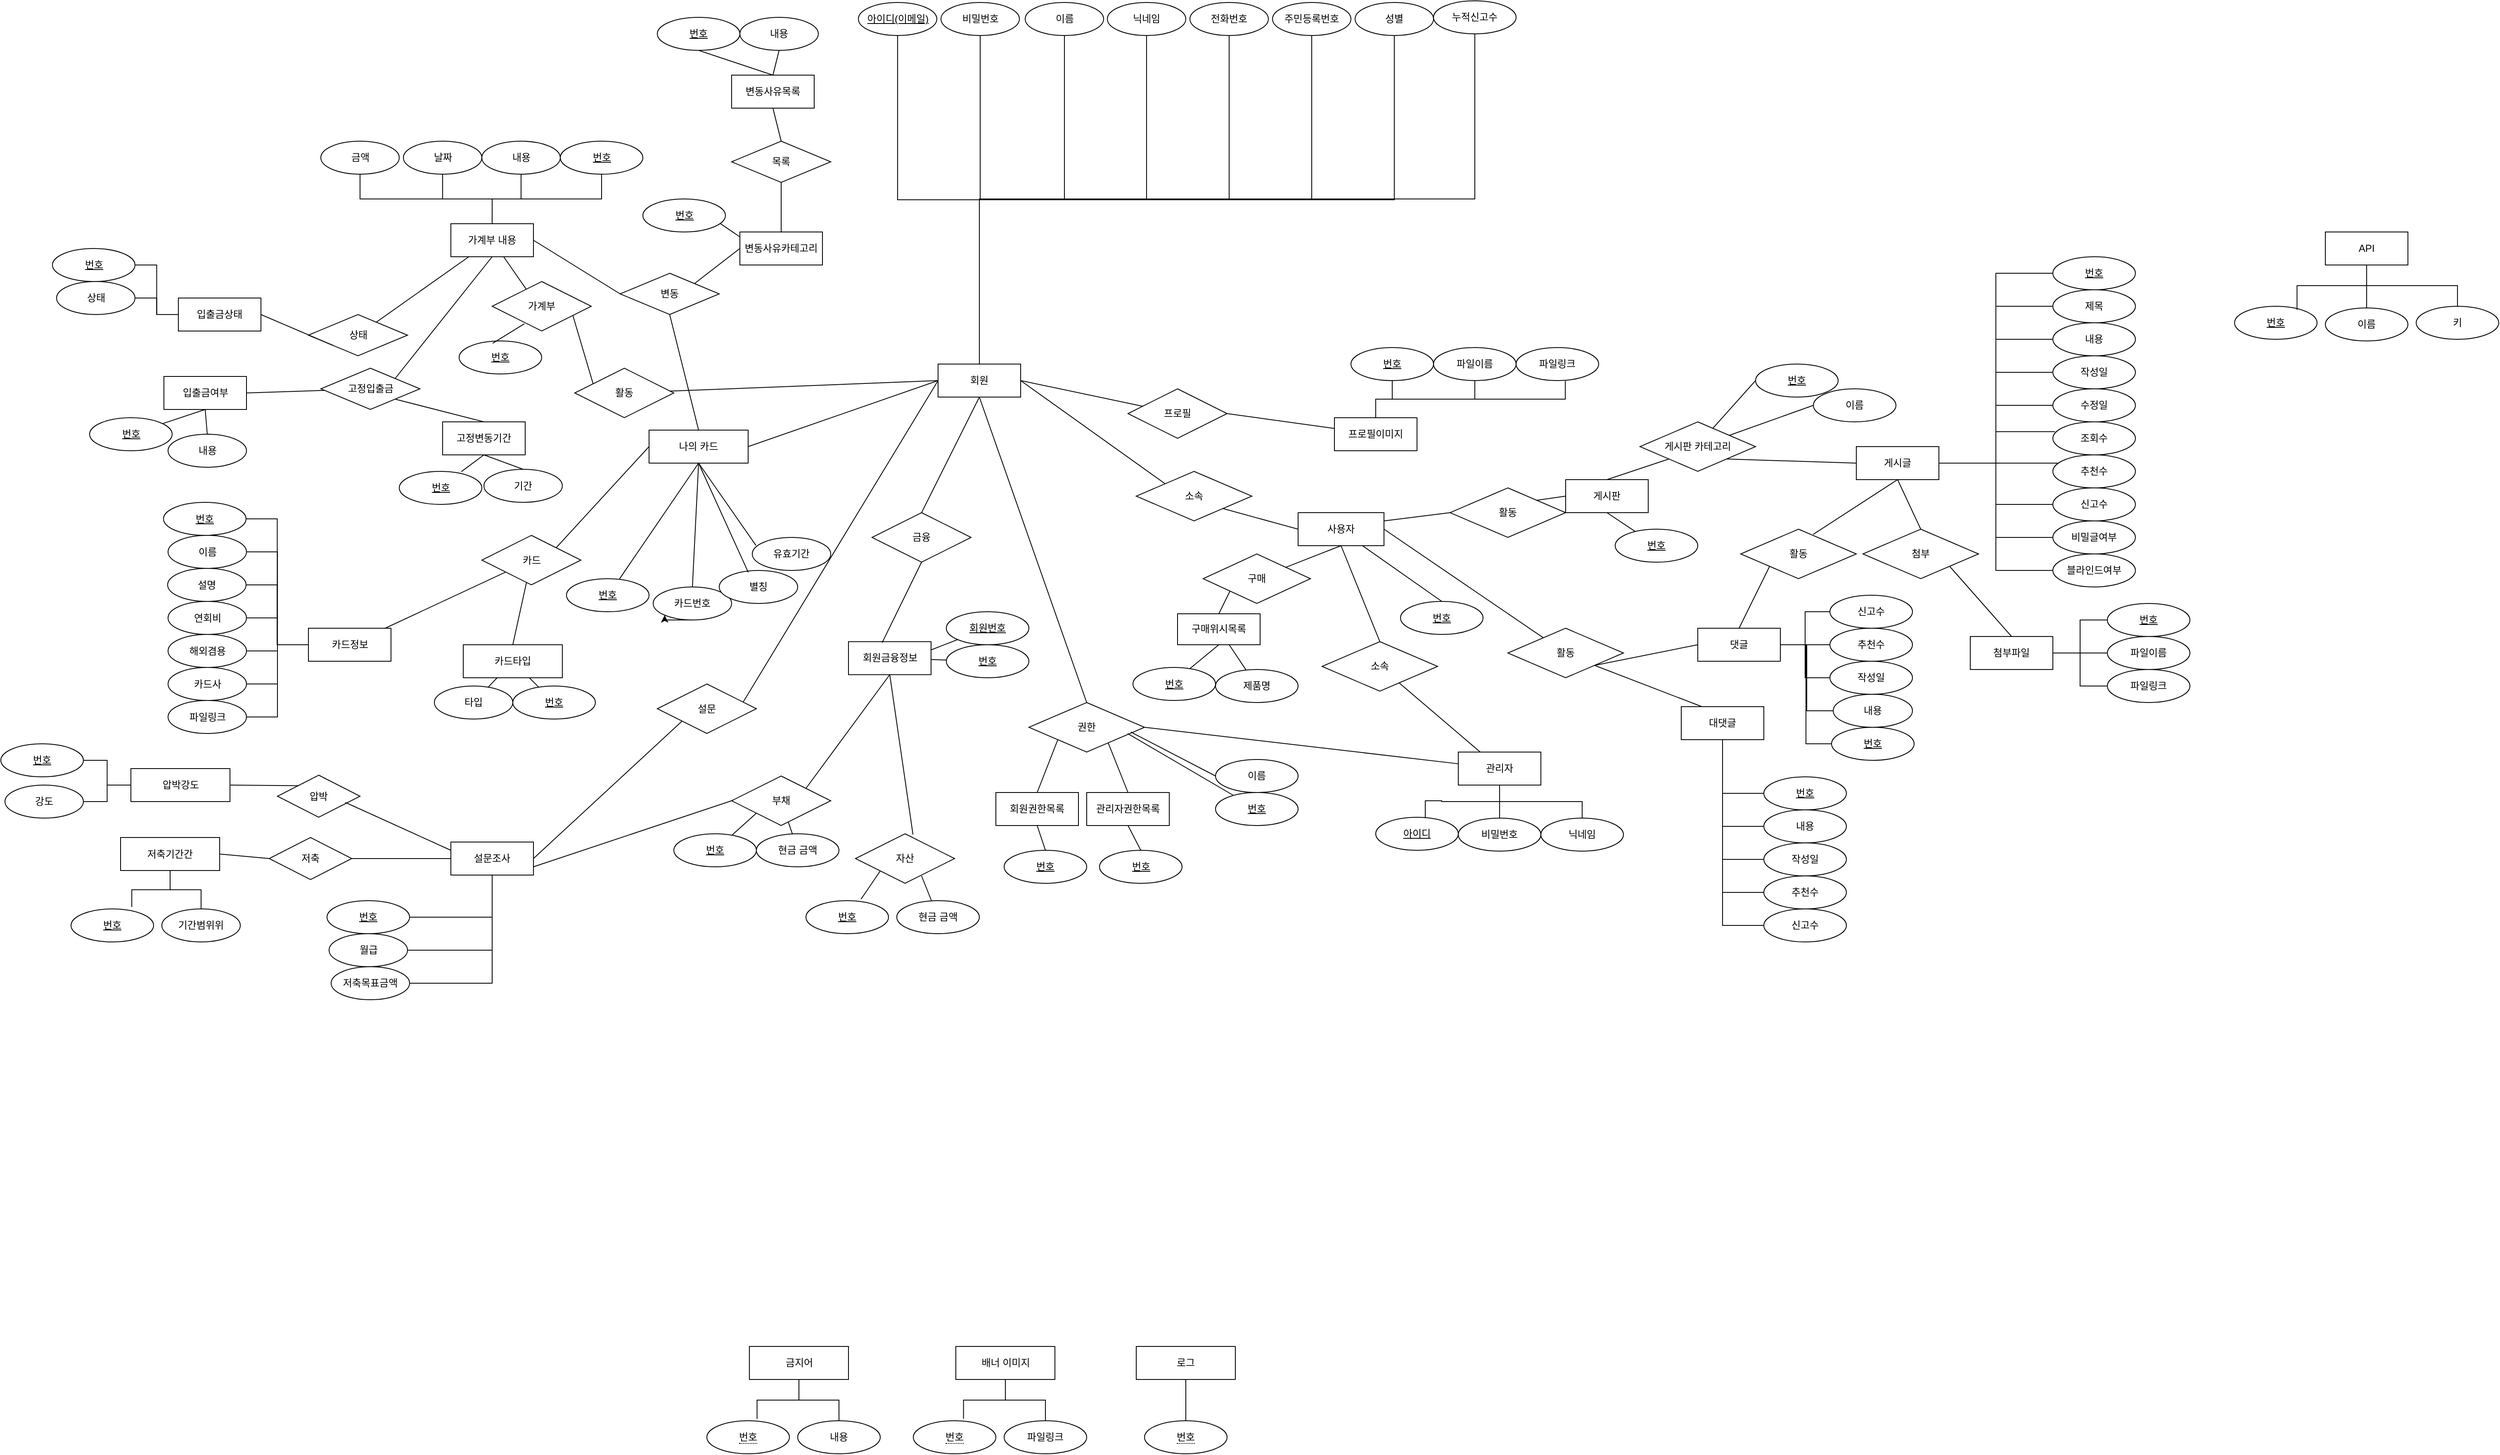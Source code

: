 <mxfile version="24.2.8" type="github">
  <diagram name="페이지-1" id="XmreBOKtrtFxmWQFSsLp">
    <mxGraphModel dx="4453" dy="4344" grid="1" gridSize="10" guides="1" tooltips="1" connect="1" arrows="1" fold="1" page="1" pageScale="1" pageWidth="2339" pageHeight="3300" math="0" shadow="0">
      <root>
        <mxCell id="0" />
        <mxCell id="1" parent="0" />
        <mxCell id="qsnuMO_yKsXWb-MRjCls-3" value="비밀번호" style="ellipse;whiteSpace=wrap;html=1;align=center;" parent="1" vertex="1">
          <mxGeometry x="653.5" y="-258" width="95" height="40" as="geometry" />
        </mxCell>
        <mxCell id="qsnuMO_yKsXWb-MRjCls-4" value="이름" style="ellipse;whiteSpace=wrap;html=1;align=center;" parent="1" vertex="1">
          <mxGeometry x="755.5" y="-258" width="95" height="40" as="geometry" />
        </mxCell>
        <mxCell id="qsnuMO_yKsXWb-MRjCls-5" value="전화번호" style="ellipse;whiteSpace=wrap;html=1;align=center;" parent="1" vertex="1">
          <mxGeometry x="955" y="-258" width="95" height="40" as="geometry" />
        </mxCell>
        <mxCell id="qsnuMO_yKsXWb-MRjCls-6" value="아이디(이메일)" style="ellipse;whiteSpace=wrap;html=1;align=center;fontStyle=4;" parent="1" vertex="1">
          <mxGeometry x="553.5" y="-258" width="95" height="40" as="geometry" />
        </mxCell>
        <mxCell id="eTc8rmmX70aWHWzYz7bG-1" value="주민등록번호" style="ellipse;whiteSpace=wrap;html=1;align=center;" parent="1" vertex="1">
          <mxGeometry x="1055" y="-258" width="95" height="40" as="geometry" />
        </mxCell>
        <mxCell id="eTc8rmmX70aWHWzYz7bG-2" value="성별" style="ellipse;whiteSpace=wrap;html=1;align=center;" parent="1" vertex="1">
          <mxGeometry x="1155" y="-258" width="95" height="40" as="geometry" />
        </mxCell>
        <mxCell id="eTc8rmmX70aWHWzYz7bG-8" style="edgeStyle=orthogonalEdgeStyle;rounded=0;orthogonalLoop=1;jettySize=auto;html=1;exitX=0.5;exitY=0;exitDx=0;exitDy=0;entryX=0.5;entryY=1;entryDx=0;entryDy=0;endArrow=none;endFill=0;" parent="1" source="eTc8rmmX70aWHWzYz7bG-4" target="qsnuMO_yKsXWb-MRjCls-6" edge="1">
          <mxGeometry relative="1" as="geometry" />
        </mxCell>
        <mxCell id="eTc8rmmX70aWHWzYz7bG-9" style="edgeStyle=orthogonalEdgeStyle;rounded=0;orthogonalLoop=1;jettySize=auto;html=1;exitX=0.5;exitY=0;exitDx=0;exitDy=0;entryX=0.5;entryY=1;entryDx=0;entryDy=0;endArrow=none;endFill=0;" parent="1" source="eTc8rmmX70aWHWzYz7bG-4" target="qsnuMO_yKsXWb-MRjCls-3" edge="1">
          <mxGeometry relative="1" as="geometry" />
        </mxCell>
        <mxCell id="eTc8rmmX70aWHWzYz7bG-10" style="edgeStyle=orthogonalEdgeStyle;rounded=0;orthogonalLoop=1;jettySize=auto;html=1;exitX=0.5;exitY=0;exitDx=0;exitDy=0;entryX=0.5;entryY=1;entryDx=0;entryDy=0;endArrow=none;endFill=0;" parent="1" source="eTc8rmmX70aWHWzYz7bG-4" target="qsnuMO_yKsXWb-MRjCls-4" edge="1">
          <mxGeometry relative="1" as="geometry" />
        </mxCell>
        <mxCell id="eTc8rmmX70aWHWzYz7bG-11" style="edgeStyle=orthogonalEdgeStyle;rounded=0;orthogonalLoop=1;jettySize=auto;html=1;exitX=0.5;exitY=0;exitDx=0;exitDy=0;entryX=0.5;entryY=1;entryDx=0;entryDy=0;endArrow=none;endFill=0;" parent="1" source="eTc8rmmX70aWHWzYz7bG-4" target="qsnuMO_yKsXWb-MRjCls-5" edge="1">
          <mxGeometry relative="1" as="geometry" />
        </mxCell>
        <mxCell id="eTc8rmmX70aWHWzYz7bG-12" style="edgeStyle=orthogonalEdgeStyle;rounded=0;orthogonalLoop=1;jettySize=auto;html=1;exitX=0.5;exitY=0;exitDx=0;exitDy=0;endArrow=none;endFill=0;" parent="1" source="eTc8rmmX70aWHWzYz7bG-4" target="eTc8rmmX70aWHWzYz7bG-1" edge="1">
          <mxGeometry relative="1" as="geometry" />
        </mxCell>
        <mxCell id="eTc8rmmX70aWHWzYz7bG-13" style="edgeStyle=orthogonalEdgeStyle;rounded=0;orthogonalLoop=1;jettySize=auto;html=1;exitX=0.5;exitY=0;exitDx=0;exitDy=0;entryX=0.5;entryY=1;entryDx=0;entryDy=0;endArrow=none;endFill=0;" parent="1" source="eTc8rmmX70aWHWzYz7bG-4" target="eTc8rmmX70aWHWzYz7bG-2" edge="1">
          <mxGeometry relative="1" as="geometry" />
        </mxCell>
        <mxCell id="eTc8rmmX70aWHWzYz7bG-53" style="edgeStyle=orthogonalEdgeStyle;rounded=0;orthogonalLoop=1;jettySize=auto;html=1;exitX=0.5;exitY=0;exitDx=0;exitDy=0;entryX=0.5;entryY=1;entryDx=0;entryDy=0;endArrow=none;endFill=0;" parent="1" source="eTc8rmmX70aWHWzYz7bG-4" target="eTc8rmmX70aWHWzYz7bG-52" edge="1">
          <mxGeometry relative="1" as="geometry" />
        </mxCell>
        <mxCell id="eTc8rmmX70aWHWzYz7bG-55" style="edgeStyle=orthogonalEdgeStyle;rounded=0;orthogonalLoop=1;jettySize=auto;html=1;exitX=0.5;exitY=0;exitDx=0;exitDy=0;entryX=0.5;entryY=1;entryDx=0;entryDy=0;endArrow=none;endFill=0;" parent="1" source="eTc8rmmX70aWHWzYz7bG-4" target="eTc8rmmX70aWHWzYz7bG-54" edge="1">
          <mxGeometry relative="1" as="geometry" />
        </mxCell>
        <mxCell id="5KhA2xYxuPLDUMnkAG5v-123" style="rounded=0;orthogonalLoop=1;jettySize=auto;html=1;exitX=0.5;exitY=1;exitDx=0;exitDy=0;entryX=0.5;entryY=0;entryDx=0;entryDy=0;endArrow=none;endFill=0;" edge="1" parent="1" source="eTc8rmmX70aWHWzYz7bG-4" target="5KhA2xYxuPLDUMnkAG5v-12">
          <mxGeometry relative="1" as="geometry" />
        </mxCell>
        <mxCell id="5KhA2xYxuPLDUMnkAG5v-308" style="rounded=0;orthogonalLoop=1;jettySize=auto;html=1;exitX=0;exitY=0.5;exitDx=0;exitDy=0;entryX=1;entryY=0.5;entryDx=0;entryDy=0;endArrow=none;endFill=0;" edge="1" parent="1" source="eTc8rmmX70aWHWzYz7bG-4" target="5KhA2xYxuPLDUMnkAG5v-307">
          <mxGeometry relative="1" as="geometry" />
        </mxCell>
        <mxCell id="eTc8rmmX70aWHWzYz7bG-4" value="회원" style="whiteSpace=wrap;html=1;align=center;" parent="1" vertex="1">
          <mxGeometry x="650" y="180" width="100" height="40" as="geometry" />
        </mxCell>
        <mxCell id="5KhA2xYxuPLDUMnkAG5v-189" style="rounded=0;orthogonalLoop=1;jettySize=auto;html=1;exitX=0;exitY=1;exitDx=0;exitDy=0;entryX=1;entryY=0;entryDx=0;entryDy=0;endArrow=none;endFill=0;" edge="1" parent="1" source="eTc8rmmX70aWHWzYz7bG-5" target="5KhA2xYxuPLDUMnkAG5v-34">
          <mxGeometry relative="1" as="geometry" />
        </mxCell>
        <mxCell id="eTc8rmmX70aWHWzYz7bG-5" value="활동" style="shape=rhombus;perimeter=rhombusPerimeter;whiteSpace=wrap;html=1;align=center;" parent="1" vertex="1">
          <mxGeometry x="210" y="185" width="120" height="60" as="geometry" />
        </mxCell>
        <mxCell id="5KhA2xYxuPLDUMnkAG5v-198" style="edgeStyle=orthogonalEdgeStyle;rounded=0;orthogonalLoop=1;jettySize=auto;html=1;exitX=0.5;exitY=0;exitDx=0;exitDy=0;entryX=0.5;entryY=1;entryDx=0;entryDy=0;endArrow=none;endFill=0;" edge="1" parent="1" source="eTc8rmmX70aWHWzYz7bG-6" target="5KhA2xYxuPLDUMnkAG5v-192">
          <mxGeometry relative="1" as="geometry" />
        </mxCell>
        <mxCell id="5KhA2xYxuPLDUMnkAG5v-203" value="" style="rounded=0;orthogonalLoop=1;jettySize=auto;html=1;endArrow=none;endFill=0;" edge="1" parent="1" source="eTc8rmmX70aWHWzYz7bG-6" target="5KhA2xYxuPLDUMnkAG5v-202">
          <mxGeometry relative="1" as="geometry" />
        </mxCell>
        <mxCell id="5KhA2xYxuPLDUMnkAG5v-208" style="edgeStyle=orthogonalEdgeStyle;rounded=0;orthogonalLoop=1;jettySize=auto;html=1;exitX=0.5;exitY=0;exitDx=0;exitDy=0;entryX=0.5;entryY=1;entryDx=0;entryDy=0;endArrow=none;endFill=0;" edge="1" parent="1" source="eTc8rmmX70aWHWzYz7bG-6" target="5KhA2xYxuPLDUMnkAG5v-196">
          <mxGeometry relative="1" as="geometry" />
        </mxCell>
        <mxCell id="5KhA2xYxuPLDUMnkAG5v-209" style="edgeStyle=orthogonalEdgeStyle;rounded=0;orthogonalLoop=1;jettySize=auto;html=1;exitX=0.5;exitY=0;exitDx=0;exitDy=0;entryX=0.5;entryY=1;entryDx=0;entryDy=0;endArrow=none;endFill=0;" edge="1" parent="1" source="eTc8rmmX70aWHWzYz7bG-6" target="5KhA2xYxuPLDUMnkAG5v-193">
          <mxGeometry relative="1" as="geometry" />
        </mxCell>
        <mxCell id="5KhA2xYxuPLDUMnkAG5v-210" style="edgeStyle=orthogonalEdgeStyle;rounded=0;orthogonalLoop=1;jettySize=auto;html=1;exitX=0.5;exitY=0;exitDx=0;exitDy=0;entryX=0.5;entryY=1;entryDx=0;entryDy=0;endArrow=none;endFill=0;" edge="1" parent="1" source="eTc8rmmX70aWHWzYz7bG-6" target="5KhA2xYxuPLDUMnkAG5v-195">
          <mxGeometry relative="1" as="geometry" />
        </mxCell>
        <mxCell id="5KhA2xYxuPLDUMnkAG5v-300" style="rounded=0;orthogonalLoop=1;jettySize=auto;html=1;exitX=0.5;exitY=1;exitDx=0;exitDy=0;entryX=1;entryY=0;entryDx=0;entryDy=0;endArrow=none;endFill=0;" edge="1" parent="1" source="eTc8rmmX70aWHWzYz7bG-6" target="5KhA2xYxuPLDUMnkAG5v-293">
          <mxGeometry relative="1" as="geometry" />
        </mxCell>
        <mxCell id="5KhA2xYxuPLDUMnkAG5v-320" style="rounded=0;orthogonalLoop=1;jettySize=auto;html=1;exitX=1;exitY=0.5;exitDx=0;exitDy=0;entryX=0;entryY=0.5;entryDx=0;entryDy=0;endArrow=none;endFill=0;" edge="1" parent="1" source="eTc8rmmX70aWHWzYz7bG-6" target="5KhA2xYxuPLDUMnkAG5v-319">
          <mxGeometry relative="1" as="geometry" />
        </mxCell>
        <mxCell id="eTc8rmmX70aWHWzYz7bG-6" value="가계부 내용" style="whiteSpace=wrap;html=1;align=center;" parent="1" vertex="1">
          <mxGeometry x="60" y="10" width="100" height="40" as="geometry" />
        </mxCell>
        <mxCell id="eTc8rmmX70aWHWzYz7bG-20" value="" style="endArrow=none;html=1;rounded=0;exitX=1;exitY=1;exitDx=0;exitDy=0;entryX=0;entryY=0.5;entryDx=0;entryDy=0;" parent="1" source="eTc8rmmX70aWHWzYz7bG-43" target="eTc8rmmX70aWHWzYz7bG-4" edge="1">
          <mxGeometry relative="1" as="geometry">
            <mxPoint x="410" y="330" as="sourcePoint" />
            <mxPoint x="620" y="370" as="targetPoint" />
          </mxGeometry>
        </mxCell>
        <mxCell id="eTc8rmmX70aWHWzYz7bG-21" value="" style="endArrow=none;html=1;rounded=0;entryX=0;entryY=0.5;entryDx=0;entryDy=0;" parent="1" source="eTc8rmmX70aWHWzYz7bG-5" target="eTc8rmmX70aWHWzYz7bG-4" edge="1">
          <mxGeometry relative="1" as="geometry">
            <mxPoint x="420" y="340" as="sourcePoint" />
            <mxPoint x="660" y="420" as="targetPoint" />
          </mxGeometry>
        </mxCell>
        <mxCell id="5KhA2xYxuPLDUMnkAG5v-147" style="rounded=0;orthogonalLoop=1;jettySize=auto;html=1;exitX=1;exitY=0.5;exitDx=0;exitDy=0;endArrow=none;endFill=0;" edge="1" parent="1" source="eTc8rmmX70aWHWzYz7bG-22" target="5KhA2xYxuPLDUMnkAG5v-145">
          <mxGeometry relative="1" as="geometry" />
        </mxCell>
        <mxCell id="5KhA2xYxuPLDUMnkAG5v-171" style="rounded=0;orthogonalLoop=1;jettySize=auto;html=1;exitX=0.5;exitY=1;exitDx=0;exitDy=0;endArrow=none;endFill=0;" edge="1" parent="1" source="eTc8rmmX70aWHWzYz7bG-22" target="5KhA2xYxuPLDUMnkAG5v-165">
          <mxGeometry relative="1" as="geometry" />
        </mxCell>
        <mxCell id="eTc8rmmX70aWHWzYz7bG-22" value="사용자" style="whiteSpace=wrap;html=1;" parent="1" vertex="1">
          <mxGeometry x="1086" y="360" width="104" height="40" as="geometry" />
        </mxCell>
        <mxCell id="eTc8rmmX70aWHWzYz7bG-29" value="프로필" style="shape=rhombus;perimeter=rhombusPerimeter;whiteSpace=wrap;html=1;align=center;" parent="1" vertex="1">
          <mxGeometry x="880" y="210" width="120" height="60" as="geometry" />
        </mxCell>
        <mxCell id="eTc8rmmX70aWHWzYz7bG-38" style="edgeStyle=orthogonalEdgeStyle;rounded=0;orthogonalLoop=1;jettySize=auto;html=1;exitX=0.5;exitY=0;exitDx=0;exitDy=0;entryX=0.5;entryY=1;entryDx=0;entryDy=0;endArrow=none;endFill=0;" parent="1" source="eTc8rmmX70aWHWzYz7bG-30" target="eTc8rmmX70aWHWzYz7bG-33" edge="1">
          <mxGeometry relative="1" as="geometry" />
        </mxCell>
        <mxCell id="eTc8rmmX70aWHWzYz7bG-30" value="프로필이미지" style="whiteSpace=wrap;html=1;" parent="1" vertex="1">
          <mxGeometry x="1130" y="245" width="100" height="40" as="geometry" />
        </mxCell>
        <mxCell id="eTc8rmmX70aWHWzYz7bG-32" value="번호" style="ellipse;whiteSpace=wrap;html=1;align=center;fontStyle=4;" parent="1" vertex="1">
          <mxGeometry x="1150" y="160" width="100" height="40" as="geometry" />
        </mxCell>
        <mxCell id="eTc8rmmX70aWHWzYz7bG-33" value="파일이름" style="ellipse;whiteSpace=wrap;html=1;align=center;" parent="1" vertex="1">
          <mxGeometry x="1250" y="160" width="100" height="40" as="geometry" />
        </mxCell>
        <mxCell id="eTc8rmmX70aWHWzYz7bG-34" value="파일링크" style="ellipse;whiteSpace=wrap;html=1;align=center;" parent="1" vertex="1">
          <mxGeometry x="1350" y="160" width="100" height="40" as="geometry" />
        </mxCell>
        <mxCell id="eTc8rmmX70aWHWzYz7bG-37" style="edgeStyle=orthogonalEdgeStyle;rounded=0;orthogonalLoop=1;jettySize=auto;html=1;exitX=0.5;exitY=0;exitDx=0;exitDy=0;endArrow=none;endFill=0;" parent="1" source="eTc8rmmX70aWHWzYz7bG-30" target="eTc8rmmX70aWHWzYz7bG-32" edge="1">
          <mxGeometry relative="1" as="geometry" />
        </mxCell>
        <mxCell id="eTc8rmmX70aWHWzYz7bG-39" style="edgeStyle=orthogonalEdgeStyle;rounded=0;orthogonalLoop=1;jettySize=auto;html=1;exitX=0.5;exitY=0;exitDx=0;exitDy=0;entryX=0.596;entryY=1.01;entryDx=0;entryDy=0;entryPerimeter=0;endArrow=none;endFill=0;" parent="1" source="eTc8rmmX70aWHWzYz7bG-30" target="eTc8rmmX70aWHWzYz7bG-34" edge="1">
          <mxGeometry relative="1" as="geometry" />
        </mxCell>
        <mxCell id="eTc8rmmX70aWHWzYz7bG-40" value="" style="endArrow=none;html=1;rounded=0;exitX=1;exitY=0.5;exitDx=0;exitDy=0;" parent="1" source="eTc8rmmX70aWHWzYz7bG-29" target="eTc8rmmX70aWHWzYz7bG-30" edge="1">
          <mxGeometry relative="1" as="geometry">
            <mxPoint x="980" y="380" as="sourcePoint" />
            <mxPoint x="1140" y="380" as="targetPoint" />
          </mxGeometry>
        </mxCell>
        <mxCell id="eTc8rmmX70aWHWzYz7bG-41" value="" style="endArrow=none;html=1;rounded=0;exitX=1;exitY=0.5;exitDx=0;exitDy=0;" parent="1" source="eTc8rmmX70aWHWzYz7bG-4" target="eTc8rmmX70aWHWzYz7bG-29" edge="1">
          <mxGeometry relative="1" as="geometry">
            <mxPoint x="980" y="380" as="sourcePoint" />
            <mxPoint x="940" y="390" as="targetPoint" />
          </mxGeometry>
        </mxCell>
        <mxCell id="eTc8rmmX70aWHWzYz7bG-42" value="회원금융정보" style="whiteSpace=wrap;html=1;" parent="1" vertex="1">
          <mxGeometry x="541.5" y="516.25" width="100" height="40" as="geometry" />
        </mxCell>
        <mxCell id="5KhA2xYxuPLDUMnkAG5v-328" style="edgeStyle=orthogonalEdgeStyle;rounded=0;orthogonalLoop=1;jettySize=auto;html=1;exitX=0;exitY=1;exitDx=0;exitDy=0;" edge="1" parent="1" source="eTc8rmmX70aWHWzYz7bG-43">
          <mxGeometry relative="1" as="geometry">
            <mxPoint x="350" y="590" as="targetPoint" />
          </mxGeometry>
        </mxCell>
        <mxCell id="eTc8rmmX70aWHWzYz7bG-43" value="설문" style="shape=rhombus;perimeter=rhombusPerimeter;whiteSpace=wrap;html=1;align=center;" parent="1" vertex="1">
          <mxGeometry x="310" y="567.5" width="120" height="60" as="geometry" />
        </mxCell>
        <mxCell id="5KhA2xYxuPLDUMnkAG5v-185" style="edgeStyle=orthogonalEdgeStyle;rounded=0;orthogonalLoop=1;jettySize=auto;html=1;exitX=0.5;exitY=1;exitDx=0;exitDy=0;entryX=1;entryY=0.5;entryDx=0;entryDy=0;endArrow=none;endFill=0;" edge="1" parent="1" source="eTc8rmmX70aWHWzYz7bG-44" target="5KhA2xYxuPLDUMnkAG5v-177">
          <mxGeometry relative="1" as="geometry" />
        </mxCell>
        <mxCell id="5KhA2xYxuPLDUMnkAG5v-186" style="edgeStyle=orthogonalEdgeStyle;rounded=0;orthogonalLoop=1;jettySize=auto;html=1;exitX=0.5;exitY=1;exitDx=0;exitDy=0;entryX=1;entryY=0.5;entryDx=0;entryDy=0;endArrow=none;endFill=0;" edge="1" parent="1" source="eTc8rmmX70aWHWzYz7bG-44" target="5KhA2xYxuPLDUMnkAG5v-178">
          <mxGeometry relative="1" as="geometry" />
        </mxCell>
        <mxCell id="5KhA2xYxuPLDUMnkAG5v-187" style="edgeStyle=orthogonalEdgeStyle;rounded=0;orthogonalLoop=1;jettySize=auto;html=1;exitX=0.5;exitY=1;exitDx=0;exitDy=0;entryX=1;entryY=0.5;entryDx=0;entryDy=0;endArrow=none;endFill=0;" edge="1" parent="1" source="eTc8rmmX70aWHWzYz7bG-44" target="5KhA2xYxuPLDUMnkAG5v-180">
          <mxGeometry relative="1" as="geometry" />
        </mxCell>
        <mxCell id="5KhA2xYxuPLDUMnkAG5v-229" value="" style="edgeStyle=orthogonalEdgeStyle;rounded=0;orthogonalLoop=1;jettySize=auto;html=1;endArrow=none;endFill=0;" edge="1" parent="1" source="eTc8rmmX70aWHWzYz7bG-44" target="5KhA2xYxuPLDUMnkAG5v-228">
          <mxGeometry relative="1" as="geometry" />
        </mxCell>
        <mxCell id="eTc8rmmX70aWHWzYz7bG-44" value="설문조사" style="whiteSpace=wrap;html=1;align=center;" parent="1" vertex="1">
          <mxGeometry x="60" y="759" width="100" height="40" as="geometry" />
        </mxCell>
        <mxCell id="eTc8rmmX70aWHWzYz7bG-46" value="" style="endArrow=none;html=1;rounded=0;exitX=1;exitY=0.5;exitDx=0;exitDy=0;entryX=0;entryY=1;entryDx=0;entryDy=0;" parent="1" source="eTc8rmmX70aWHWzYz7bG-44" target="eTc8rmmX70aWHWzYz7bG-43" edge="1">
          <mxGeometry relative="1" as="geometry">
            <mxPoint x="210" y="480" as="sourcePoint" />
            <mxPoint x="370" y="480" as="targetPoint" />
          </mxGeometry>
        </mxCell>
        <mxCell id="eTc8rmmX70aWHWzYz7bG-47" value="금융" style="shape=rhombus;perimeter=rhombusPerimeter;whiteSpace=wrap;html=1;align=center;" parent="1" vertex="1">
          <mxGeometry x="570" y="360" width="120" height="60" as="geometry" />
        </mxCell>
        <mxCell id="eTc8rmmX70aWHWzYz7bG-48" style="rounded=0;orthogonalLoop=1;jettySize=auto;html=1;exitX=0.5;exitY=1;exitDx=0;exitDy=0;entryX=0.408;entryY=0.03;entryDx=0;entryDy=0;entryPerimeter=0;endArrow=none;endFill=0;" parent="1" source="eTc8rmmX70aWHWzYz7bG-47" target="eTc8rmmX70aWHWzYz7bG-42" edge="1">
          <mxGeometry relative="1" as="geometry" />
        </mxCell>
        <mxCell id="eTc8rmmX70aWHWzYz7bG-50" value="" style="endArrow=none;html=1;rounded=0;entryX=0.5;entryY=0;entryDx=0;entryDy=0;exitX=0.5;exitY=1;exitDx=0;exitDy=0;" parent="1" target="eTc8rmmX70aWHWzYz7bG-47" edge="1" source="eTc8rmmX70aWHWzYz7bG-4">
          <mxGeometry relative="1" as="geometry">
            <mxPoint x="700" y="430" as="sourcePoint" />
            <mxPoint x="820" y="480" as="targetPoint" />
          </mxGeometry>
        </mxCell>
        <mxCell id="eTc8rmmX70aWHWzYz7bG-51" value="번호" style="ellipse;whiteSpace=wrap;html=1;align=center;fontStyle=4;" parent="1" vertex="1">
          <mxGeometry x="660" y="520" width="100" height="40" as="geometry" />
        </mxCell>
        <mxCell id="eTc8rmmX70aWHWzYz7bG-52" value="닉네임" style="ellipse;whiteSpace=wrap;html=1;align=center;" parent="1" vertex="1">
          <mxGeometry x="855" y="-258" width="95" height="40" as="geometry" />
        </mxCell>
        <mxCell id="eTc8rmmX70aWHWzYz7bG-54" value="누적신고수" style="ellipse;whiteSpace=wrap;html=1;align=center;" parent="1" vertex="1">
          <mxGeometry x="1250" y="-260" width="100" height="40" as="geometry" />
        </mxCell>
        <mxCell id="eTc8rmmX70aWHWzYz7bG-56" value="번호" style="ellipse;whiteSpace=wrap;html=1;align=center;fontStyle=4;" parent="1" vertex="1">
          <mxGeometry x="1210" y="467.5" width="100" height="40" as="geometry" />
        </mxCell>
        <mxCell id="eTc8rmmX70aWHWzYz7bG-58" value="" style="endArrow=none;html=1;rounded=0;exitX=0.75;exitY=1;exitDx=0;exitDy=0;entryX=0.5;entryY=0;entryDx=0;entryDy=0;" parent="1" source="eTc8rmmX70aWHWzYz7bG-22" target="eTc8rmmX70aWHWzYz7bG-56" edge="1">
          <mxGeometry relative="1" as="geometry">
            <mxPoint x="1060" y="514" as="sourcePoint" />
            <mxPoint x="1262" y="490" as="targetPoint" />
          </mxGeometry>
        </mxCell>
        <mxCell id="5KhA2xYxuPLDUMnkAG5v-188" style="rounded=0;orthogonalLoop=1;jettySize=auto;html=1;exitX=0;exitY=0.5;exitDx=0;exitDy=0;entryX=1;entryY=0.75;entryDx=0;entryDy=0;endArrow=none;endFill=0;" edge="1" parent="1" source="eTc8rmmX70aWHWzYz7bG-59" target="eTc8rmmX70aWHWzYz7bG-44">
          <mxGeometry relative="1" as="geometry" />
        </mxCell>
        <mxCell id="eTc8rmmX70aWHWzYz7bG-59" value="부채" style="shape=rhombus;perimeter=rhombusPerimeter;whiteSpace=wrap;html=1;align=center;" parent="1" vertex="1">
          <mxGeometry x="400" y="679" width="120" height="60" as="geometry" />
        </mxCell>
        <mxCell id="eTc8rmmX70aWHWzYz7bG-60" style="rounded=0;orthogonalLoop=1;jettySize=auto;html=1;exitX=0.5;exitY=1;exitDx=0;exitDy=0;entryX=1;entryY=0;entryDx=0;entryDy=0;endArrow=none;endFill=0;" parent="1" source="eTc8rmmX70aWHWzYz7bG-42" target="eTc8rmmX70aWHWzYz7bG-59" edge="1">
          <mxGeometry relative="1" as="geometry" />
        </mxCell>
        <mxCell id="eTc8rmmX70aWHWzYz7bG-61" value="번호" style="ellipse;whiteSpace=wrap;html=1;align=center;fontStyle=4;" parent="1" vertex="1">
          <mxGeometry x="330" y="749" width="100" height="40" as="geometry" />
        </mxCell>
        <mxCell id="eTc8rmmX70aWHWzYz7bG-62" value="현금 금액" style="ellipse;whiteSpace=wrap;html=1;align=center;" parent="1" vertex="1">
          <mxGeometry x="430" y="749" width="100" height="40" as="geometry" />
        </mxCell>
        <mxCell id="eTc8rmmX70aWHWzYz7bG-66" value="" style="endArrow=none;html=1;rounded=0;" parent="1" source="eTc8rmmX70aWHWzYz7bG-62" target="eTc8rmmX70aWHWzYz7bG-59" edge="1">
          <mxGeometry relative="1" as="geometry">
            <mxPoint x="920" y="780.0" as="sourcePoint" />
            <mxPoint x="843" y="751" as="targetPoint" />
          </mxGeometry>
        </mxCell>
        <mxCell id="eTc8rmmX70aWHWzYz7bG-67" value="자산" style="shape=rhombus;perimeter=rhombusPerimeter;whiteSpace=wrap;html=1;align=center;" parent="1" vertex="1">
          <mxGeometry x="550" y="749" width="120" height="60" as="geometry" />
        </mxCell>
        <mxCell id="eTc8rmmX70aWHWzYz7bG-68" value="번호" style="ellipse;whiteSpace=wrap;html=1;align=center;fontStyle=4;" parent="1" vertex="1">
          <mxGeometry x="490" y="830" width="100" height="40" as="geometry" />
        </mxCell>
        <mxCell id="eTc8rmmX70aWHWzYz7bG-69" value="현금 금액" style="ellipse;whiteSpace=wrap;html=1;align=center;" parent="1" vertex="1">
          <mxGeometry x="600" y="830" width="100" height="40" as="geometry" />
        </mxCell>
        <mxCell id="eTc8rmmX70aWHWzYz7bG-72" value="" style="endArrow=none;html=1;rounded=0;entryX=0;entryY=1;entryDx=0;entryDy=0;exitX=0.667;exitY=-0.043;exitDx=0;exitDy=0;exitPerimeter=0;" parent="1" source="eTc8rmmX70aWHWzYz7bG-68" target="eTc8rmmX70aWHWzYz7bG-67" edge="1">
          <mxGeometry relative="1" as="geometry">
            <mxPoint x="400" y="690" as="sourcePoint" />
            <mxPoint x="650" y="440" as="targetPoint" />
          </mxGeometry>
        </mxCell>
        <mxCell id="eTc8rmmX70aWHWzYz7bG-74" value="" style="endArrow=none;html=1;rounded=0;" parent="1" source="eTc8rmmX70aWHWzYz7bG-69" edge="1">
          <mxGeometry relative="1" as="geometry">
            <mxPoint x="390" y="710" as="sourcePoint" />
            <mxPoint x="630" y="800" as="targetPoint" />
          </mxGeometry>
        </mxCell>
        <mxCell id="eTc8rmmX70aWHWzYz7bG-75" style="rounded=0;orthogonalLoop=1;jettySize=auto;html=1;exitX=0.5;exitY=1;exitDx=0;exitDy=0;entryX=0.58;entryY=0.013;entryDx=0;entryDy=0;entryPerimeter=0;endArrow=none;endFill=0;" parent="1" source="eTc8rmmX70aWHWzYz7bG-42" target="eTc8rmmX70aWHWzYz7bG-67" edge="1">
          <mxGeometry relative="1" as="geometry">
            <Array as="points" />
          </mxGeometry>
        </mxCell>
        <mxCell id="eTc8rmmX70aWHWzYz7bG-77" value="" style="endArrow=none;html=1;rounded=0;" parent="1" source="eTc8rmmX70aWHWzYz7bG-42" target="eTc8rmmX70aWHWzYz7bG-51" edge="1">
          <mxGeometry relative="1" as="geometry">
            <mxPoint x="510" y="680" as="sourcePoint" />
            <mxPoint x="670" y="680" as="targetPoint" />
          </mxGeometry>
        </mxCell>
        <mxCell id="eTc8rmmX70aWHWzYz7bG-78" value="회원번호" style="ellipse;whiteSpace=wrap;html=1;align=center;fontStyle=4;" parent="1" vertex="1">
          <mxGeometry x="660" y="480" width="100" height="40" as="geometry" />
        </mxCell>
        <mxCell id="eTc8rmmX70aWHWzYz7bG-79" value="" style="endArrow=none;html=1;rounded=0;exitX=1;exitY=0.25;exitDx=0;exitDy=0;" parent="1" source="eTc8rmmX70aWHWzYz7bG-42" target="eTc8rmmX70aWHWzYz7bG-78" edge="1">
          <mxGeometry relative="1" as="geometry">
            <mxPoint x="870" y="621" as="sourcePoint" />
            <mxPoint x="935" y="608" as="targetPoint" />
          </mxGeometry>
        </mxCell>
        <mxCell id="5KhA2xYxuPLDUMnkAG5v-3" value="소속" style="shape=rhombus;perimeter=rhombusPerimeter;whiteSpace=wrap;html=1;align=center;" vertex="1" parent="1">
          <mxGeometry x="890" y="310" width="140" height="60" as="geometry" />
        </mxCell>
        <mxCell id="5KhA2xYxuPLDUMnkAG5v-5" value="" style="endArrow=none;html=1;rounded=0;exitX=1;exitY=0.5;exitDx=0;exitDy=0;entryX=0;entryY=0;entryDx=0;entryDy=0;" edge="1" parent="1" source="eTc8rmmX70aWHWzYz7bG-4" target="5KhA2xYxuPLDUMnkAG5v-3">
          <mxGeometry relative="1" as="geometry">
            <mxPoint x="760" y="420" as="sourcePoint" />
            <mxPoint x="962" y="396" as="targetPoint" />
          </mxGeometry>
        </mxCell>
        <mxCell id="5KhA2xYxuPLDUMnkAG5v-6" value="" style="endArrow=none;html=1;rounded=0;exitX=1;exitY=1;exitDx=0;exitDy=0;entryX=0;entryY=0.5;entryDx=0;entryDy=0;" edge="1" parent="1" source="5KhA2xYxuPLDUMnkAG5v-3" target="eTc8rmmX70aWHWzYz7bG-22">
          <mxGeometry relative="1" as="geometry">
            <mxPoint x="990" y="485" as="sourcePoint" />
            <mxPoint x="1155" y="530" as="targetPoint" />
          </mxGeometry>
        </mxCell>
        <mxCell id="5KhA2xYxuPLDUMnkAG5v-7" value="소속" style="shape=rhombus;perimeter=rhombusPerimeter;whiteSpace=wrap;html=1;align=center;" vertex="1" parent="1">
          <mxGeometry x="1115" y="516.25" width="140" height="60" as="geometry" />
        </mxCell>
        <mxCell id="5KhA2xYxuPLDUMnkAG5v-8" value="" style="endArrow=none;html=1;rounded=0;exitX=0.5;exitY=1;exitDx=0;exitDy=0;entryX=0.5;entryY=0;entryDx=0;entryDy=0;" edge="1" parent="1" source="eTc8rmmX70aWHWzYz7bG-22" target="5KhA2xYxuPLDUMnkAG5v-7">
          <mxGeometry relative="1" as="geometry">
            <mxPoint x="720" y="610" as="sourcePoint" />
            <mxPoint x="880" y="610" as="targetPoint" />
          </mxGeometry>
        </mxCell>
        <mxCell id="5KhA2xYxuPLDUMnkAG5v-127" style="edgeStyle=orthogonalEdgeStyle;rounded=0;orthogonalLoop=1;jettySize=auto;html=1;exitX=0.5;exitY=1;exitDx=0;exitDy=0;entryX=0.5;entryY=0;entryDx=0;entryDy=0;endArrow=none;endFill=0;" edge="1" parent="1" source="5KhA2xYxuPLDUMnkAG5v-9" target="5KhA2xYxuPLDUMnkAG5v-16">
          <mxGeometry relative="1" as="geometry" />
        </mxCell>
        <mxCell id="5KhA2xYxuPLDUMnkAG5v-128" style="rounded=0;orthogonalLoop=1;jettySize=auto;html=1;exitX=0.5;exitY=1;exitDx=0;exitDy=0;entryX=0.5;entryY=0;entryDx=0;entryDy=0;edgeStyle=orthogonalEdgeStyle;endArrow=none;endFill=0;" edge="1" parent="1" source="5KhA2xYxuPLDUMnkAG5v-9" target="5KhA2xYxuPLDUMnkAG5v-17">
          <mxGeometry relative="1" as="geometry" />
        </mxCell>
        <mxCell id="5KhA2xYxuPLDUMnkAG5v-9" value="관리자" style="whiteSpace=wrap;html=1;align=center;" vertex="1" parent="1">
          <mxGeometry x="1280" y="650" width="100" height="40" as="geometry" />
        </mxCell>
        <mxCell id="5KhA2xYxuPLDUMnkAG5v-11" value="" style="endArrow=none;html=1;rounded=0;" edge="1" parent="1" source="5KhA2xYxuPLDUMnkAG5v-7" target="5KhA2xYxuPLDUMnkAG5v-9">
          <mxGeometry relative="1" as="geometry">
            <mxPoint x="995" y="495" as="sourcePoint" />
            <mxPoint x="1100" y="520" as="targetPoint" />
          </mxGeometry>
        </mxCell>
        <mxCell id="5KhA2xYxuPLDUMnkAG5v-12" value="권한" style="shape=rhombus;perimeter=rhombusPerimeter;whiteSpace=wrap;html=1;align=center;" vertex="1" parent="1">
          <mxGeometry x="760" y="590" width="140" height="60" as="geometry" />
        </mxCell>
        <mxCell id="5KhA2xYxuPLDUMnkAG5v-124" style="rounded=0;orthogonalLoop=1;jettySize=auto;html=1;exitX=0.5;exitY=1;exitDx=0;exitDy=0;entryX=0.5;entryY=0;entryDx=0;entryDy=0;endArrow=none;endFill=0;" edge="1" parent="1" source="5KhA2xYxuPLDUMnkAG5v-13" target="5KhA2xYxuPLDUMnkAG5v-14">
          <mxGeometry relative="1" as="geometry" />
        </mxCell>
        <mxCell id="5KhA2xYxuPLDUMnkAG5v-13" value="관리자권한목록" style="whiteSpace=wrap;html=1;align=center;" vertex="1" parent="1">
          <mxGeometry x="830" y="699" width="100" height="40" as="geometry" />
        </mxCell>
        <mxCell id="5KhA2xYxuPLDUMnkAG5v-14" value="번호" style="ellipse;whiteSpace=wrap;html=1;align=center;fontStyle=4;" vertex="1" parent="1">
          <mxGeometry x="845.5" y="769" width="100" height="40" as="geometry" />
        </mxCell>
        <mxCell id="5KhA2xYxuPLDUMnkAG5v-15" value="아이디" style="ellipse;whiteSpace=wrap;html=1;align=center;fontStyle=4;" vertex="1" parent="1">
          <mxGeometry x="1180" y="729" width="100" height="40" as="geometry" />
        </mxCell>
        <mxCell id="5KhA2xYxuPLDUMnkAG5v-16" value="비밀번호" style="ellipse;whiteSpace=wrap;html=1;align=center;" vertex="1" parent="1">
          <mxGeometry x="1280" y="730" width="100" height="40" as="geometry" />
        </mxCell>
        <mxCell id="5KhA2xYxuPLDUMnkAG5v-17" value="닉네임" style="ellipse;whiteSpace=wrap;html=1;align=center;" vertex="1" parent="1">
          <mxGeometry x="1380" y="730" width="100" height="40" as="geometry" />
        </mxCell>
        <mxCell id="5KhA2xYxuPLDUMnkAG5v-22" style="edgeStyle=orthogonalEdgeStyle;rounded=0;orthogonalLoop=1;jettySize=auto;html=1;exitX=0.5;exitY=1;exitDx=0;exitDy=0;" edge="1" parent="1" source="5KhA2xYxuPLDUMnkAG5v-17" target="5KhA2xYxuPLDUMnkAG5v-17">
          <mxGeometry relative="1" as="geometry" />
        </mxCell>
        <mxCell id="5KhA2xYxuPLDUMnkAG5v-27" value="" style="endArrow=none;html=1;rounded=0;exitX=1;exitY=0.5;exitDx=0;exitDy=0;" edge="1" parent="1" source="5KhA2xYxuPLDUMnkAG5v-12" target="5KhA2xYxuPLDUMnkAG5v-9">
          <mxGeometry relative="1" as="geometry">
            <mxPoint x="720" y="750" as="sourcePoint" />
            <mxPoint x="880" y="750" as="targetPoint" />
          </mxGeometry>
        </mxCell>
        <mxCell id="5KhA2xYxuPLDUMnkAG5v-28" value="" style="endArrow=none;html=1;rounded=0;exitX=0.5;exitY=0;exitDx=0;exitDy=0;entryX=0.686;entryY=0.815;entryDx=0;entryDy=0;entryPerimeter=0;" edge="1" parent="1" source="5KhA2xYxuPLDUMnkAG5v-13" target="5KhA2xYxuPLDUMnkAG5v-12">
          <mxGeometry relative="1" as="geometry">
            <mxPoint x="930" y="720" as="sourcePoint" />
            <mxPoint x="900" y="660" as="targetPoint" />
          </mxGeometry>
        </mxCell>
        <mxCell id="5KhA2xYxuPLDUMnkAG5v-31" value="활동" style="shape=rhombus;perimeter=rhombusPerimeter;whiteSpace=wrap;html=1;align=center;" vertex="1" parent="1">
          <mxGeometry x="1270" y="330" width="140" height="60" as="geometry" />
        </mxCell>
        <mxCell id="5KhA2xYxuPLDUMnkAG5v-32" value="게시판" style="whiteSpace=wrap;html=1;align=center;" vertex="1" parent="1">
          <mxGeometry x="1410" y="320" width="100" height="40" as="geometry" />
        </mxCell>
        <mxCell id="5KhA2xYxuPLDUMnkAG5v-197" style="rounded=0;orthogonalLoop=1;jettySize=auto;html=1;exitX=0.363;exitY=0.21;exitDx=0;exitDy=0;endArrow=none;endFill=0;exitPerimeter=0;" edge="1" parent="1" source="5KhA2xYxuPLDUMnkAG5v-34" target="eTc8rmmX70aWHWzYz7bG-6">
          <mxGeometry relative="1" as="geometry" />
        </mxCell>
        <mxCell id="5KhA2xYxuPLDUMnkAG5v-34" value="가계부" style="shape=rhombus;perimeter=rhombusPerimeter;whiteSpace=wrap;html=1;align=center;" vertex="1" parent="1">
          <mxGeometry x="110" y="80" width="120" height="60" as="geometry" />
        </mxCell>
        <mxCell id="5KhA2xYxuPLDUMnkAG5v-36" value="이름" style="ellipse;whiteSpace=wrap;html=1;align=center;" vertex="1" parent="1">
          <mxGeometry x="986" y="659" width="100" height="40" as="geometry" />
        </mxCell>
        <mxCell id="5KhA2xYxuPLDUMnkAG5v-38" value="" style="endArrow=none;html=1;rounded=0;exitX=0.881;exitY=0.595;exitDx=0;exitDy=0;entryX=0;entryY=0.5;entryDx=0;entryDy=0;exitPerimeter=0;" edge="1" parent="1" source="5KhA2xYxuPLDUMnkAG5v-12" target="5KhA2xYxuPLDUMnkAG5v-36">
          <mxGeometry relative="1" as="geometry">
            <mxPoint x="1335" y="845" as="sourcePoint" />
            <mxPoint x="1390" y="850" as="targetPoint" />
          </mxGeometry>
        </mxCell>
        <mxCell id="5KhA2xYxuPLDUMnkAG5v-40" value="회원권한목록" style="whiteSpace=wrap;html=1;" vertex="1" parent="1">
          <mxGeometry x="720" y="699" width="100" height="40" as="geometry" />
        </mxCell>
        <mxCell id="5KhA2xYxuPLDUMnkAG5v-41" value="" style="endArrow=none;html=1;rounded=0;entryX=0;entryY=1;entryDx=0;entryDy=0;exitX=0.5;exitY=0;exitDx=0;exitDy=0;" edge="1" parent="1" source="5KhA2xYxuPLDUMnkAG5v-40" target="5KhA2xYxuPLDUMnkAG5v-12">
          <mxGeometry relative="1" as="geometry">
            <mxPoint x="870" y="710" as="sourcePoint" />
            <mxPoint x="1030" y="710" as="targetPoint" />
          </mxGeometry>
        </mxCell>
        <mxCell id="5KhA2xYxuPLDUMnkAG5v-42" value="번호" style="ellipse;whiteSpace=wrap;html=1;align=center;fontStyle=4;" vertex="1" parent="1">
          <mxGeometry x="730" y="769" width="100" height="40" as="geometry" />
        </mxCell>
        <mxCell id="5KhA2xYxuPLDUMnkAG5v-45" value="" style="endArrow=none;html=1;rounded=0;exitX=0.5;exitY=0;exitDx=0;exitDy=0;entryX=0.5;entryY=1;entryDx=0;entryDy=0;" edge="1" parent="1" source="5KhA2xYxuPLDUMnkAG5v-42" target="5KhA2xYxuPLDUMnkAG5v-40">
          <mxGeometry relative="1" as="geometry">
            <mxPoint x="870" y="710" as="sourcePoint" />
            <mxPoint x="1030" y="710" as="targetPoint" />
          </mxGeometry>
        </mxCell>
        <mxCell id="5KhA2xYxuPLDUMnkAG5v-46" value="" style="endArrow=none;html=1;rounded=0;exitX=1;exitY=0.25;exitDx=0;exitDy=0;entryX=0;entryY=0.5;entryDx=0;entryDy=0;" edge="1" parent="1" source="eTc8rmmX70aWHWzYz7bG-22" target="5KhA2xYxuPLDUMnkAG5v-31">
          <mxGeometry relative="1" as="geometry">
            <mxPoint x="1000" y="420" as="sourcePoint" />
            <mxPoint x="1160" y="420" as="targetPoint" />
          </mxGeometry>
        </mxCell>
        <mxCell id="5KhA2xYxuPLDUMnkAG5v-47" value="" style="endArrow=none;html=1;rounded=0;exitX=1;exitY=0;exitDx=0;exitDy=0;entryX=0;entryY=0.5;entryDx=0;entryDy=0;" edge="1" parent="1" source="5KhA2xYxuPLDUMnkAG5v-31" target="5KhA2xYxuPLDUMnkAG5v-32">
          <mxGeometry relative="1" as="geometry">
            <mxPoint x="1360" y="400" as="sourcePoint" />
            <mxPoint x="1520" y="400" as="targetPoint" />
          </mxGeometry>
        </mxCell>
        <mxCell id="5KhA2xYxuPLDUMnkAG5v-48" value="번호" style="ellipse;whiteSpace=wrap;html=1;align=center;fontStyle=4;" vertex="1" parent="1">
          <mxGeometry x="1470" y="380" width="100" height="40" as="geometry" />
        </mxCell>
        <mxCell id="5KhA2xYxuPLDUMnkAG5v-80" style="rounded=0;orthogonalLoop=1;jettySize=auto;html=1;exitX=1;exitY=1;exitDx=0;exitDy=0;entryX=0;entryY=0.5;entryDx=0;entryDy=0;endArrow=none;endFill=0;" edge="1" parent="1" source="5KhA2xYxuPLDUMnkAG5v-49" target="5KhA2xYxuPLDUMnkAG5v-50">
          <mxGeometry relative="1" as="geometry" />
        </mxCell>
        <mxCell id="5KhA2xYxuPLDUMnkAG5v-49" value="게시판 카테고리" style="shape=rhombus;perimeter=rhombusPerimeter;whiteSpace=wrap;html=1;align=center;" vertex="1" parent="1">
          <mxGeometry x="1500" y="250" width="140" height="60" as="geometry" />
        </mxCell>
        <mxCell id="5KhA2xYxuPLDUMnkAG5v-81" style="edgeStyle=orthogonalEdgeStyle;rounded=0;orthogonalLoop=1;jettySize=auto;html=1;exitX=1;exitY=0.5;exitDx=0;exitDy=0;entryX=0;entryY=0.5;entryDx=0;entryDy=0;endArrow=none;endFill=0;" edge="1" parent="1" source="5KhA2xYxuPLDUMnkAG5v-50" target="5KhA2xYxuPLDUMnkAG5v-70">
          <mxGeometry relative="1" as="geometry" />
        </mxCell>
        <mxCell id="5KhA2xYxuPLDUMnkAG5v-82" style="edgeStyle=orthogonalEdgeStyle;rounded=0;orthogonalLoop=1;jettySize=auto;html=1;entryX=0;entryY=0.5;entryDx=0;entryDy=0;endArrow=none;endFill=0;" edge="1" parent="1" source="5KhA2xYxuPLDUMnkAG5v-50" target="5KhA2xYxuPLDUMnkAG5v-71">
          <mxGeometry relative="1" as="geometry" />
        </mxCell>
        <mxCell id="5KhA2xYxuPLDUMnkAG5v-83" style="edgeStyle=orthogonalEdgeStyle;rounded=0;orthogonalLoop=1;jettySize=auto;html=1;exitX=1;exitY=0.5;exitDx=0;exitDy=0;entryX=0;entryY=0.5;entryDx=0;entryDy=0;endArrow=none;endFill=0;" edge="1" parent="1" source="5KhA2xYxuPLDUMnkAG5v-50" target="5KhA2xYxuPLDUMnkAG5v-72">
          <mxGeometry relative="1" as="geometry" />
        </mxCell>
        <mxCell id="5KhA2xYxuPLDUMnkAG5v-85" style="edgeStyle=orthogonalEdgeStyle;rounded=0;orthogonalLoop=1;jettySize=auto;html=1;exitX=1;exitY=0.5;exitDx=0;exitDy=0;endArrow=none;endFill=0;" edge="1" parent="1" source="5KhA2xYxuPLDUMnkAG5v-50" target="5KhA2xYxuPLDUMnkAG5v-74">
          <mxGeometry relative="1" as="geometry" />
        </mxCell>
        <mxCell id="5KhA2xYxuPLDUMnkAG5v-88" style="edgeStyle=orthogonalEdgeStyle;rounded=0;orthogonalLoop=1;jettySize=auto;html=1;exitX=1;exitY=0.5;exitDx=0;exitDy=0;entryX=0;entryY=0.5;entryDx=0;entryDy=0;endArrow=none;endFill=0;" edge="1" parent="1" source="5KhA2xYxuPLDUMnkAG5v-50" target="5KhA2xYxuPLDUMnkAG5v-77">
          <mxGeometry relative="1" as="geometry" />
        </mxCell>
        <mxCell id="5KhA2xYxuPLDUMnkAG5v-89" style="edgeStyle=orthogonalEdgeStyle;rounded=0;orthogonalLoop=1;jettySize=auto;html=1;exitX=1;exitY=0.5;exitDx=0;exitDy=0;entryX=0;entryY=0.5;entryDx=0;entryDy=0;endArrow=none;endFill=0;" edge="1" parent="1" source="5KhA2xYxuPLDUMnkAG5v-50" target="5KhA2xYxuPLDUMnkAG5v-78">
          <mxGeometry relative="1" as="geometry" />
        </mxCell>
        <mxCell id="5KhA2xYxuPLDUMnkAG5v-130" style="edgeStyle=orthogonalEdgeStyle;rounded=0;orthogonalLoop=1;jettySize=auto;html=1;exitX=1;exitY=0.5;exitDx=0;exitDy=0;entryX=0;entryY=0.5;entryDx=0;entryDy=0;endArrow=none;endFill=0;" edge="1" parent="1" source="5KhA2xYxuPLDUMnkAG5v-50" target="5KhA2xYxuPLDUMnkAG5v-73">
          <mxGeometry relative="1" as="geometry" />
        </mxCell>
        <mxCell id="5KhA2xYxuPLDUMnkAG5v-131" style="edgeStyle=orthogonalEdgeStyle;rounded=0;orthogonalLoop=1;jettySize=auto;html=1;exitX=1;exitY=0.5;exitDx=0;exitDy=0;entryX=0;entryY=0.5;entryDx=0;entryDy=0;endArrow=none;endFill=0;" edge="1" parent="1" source="5KhA2xYxuPLDUMnkAG5v-50" target="5KhA2xYxuPLDUMnkAG5v-74">
          <mxGeometry relative="1" as="geometry" />
        </mxCell>
        <mxCell id="5KhA2xYxuPLDUMnkAG5v-133" style="edgeStyle=orthogonalEdgeStyle;rounded=0;orthogonalLoop=1;jettySize=auto;html=1;exitX=1;exitY=0.5;exitDx=0;exitDy=0;entryX=0;entryY=0.5;entryDx=0;entryDy=0;endArrow=none;endFill=0;" edge="1" parent="1" source="5KhA2xYxuPLDUMnkAG5v-50" target="5KhA2xYxuPLDUMnkAG5v-79">
          <mxGeometry relative="1" as="geometry" />
        </mxCell>
        <mxCell id="5KhA2xYxuPLDUMnkAG5v-50" value="게시글" style="whiteSpace=wrap;html=1;align=center;" vertex="1" parent="1">
          <mxGeometry x="1762" y="280" width="100" height="40" as="geometry" />
        </mxCell>
        <mxCell id="5KhA2xYxuPLDUMnkAG5v-51" value="첨부" style="shape=rhombus;perimeter=rhombusPerimeter;whiteSpace=wrap;html=1;align=center;" vertex="1" parent="1">
          <mxGeometry x="1770" y="380" width="140" height="60" as="geometry" />
        </mxCell>
        <mxCell id="5KhA2xYxuPLDUMnkAG5v-136" style="edgeStyle=orthogonalEdgeStyle;rounded=0;orthogonalLoop=1;jettySize=auto;html=1;exitX=1;exitY=0.5;exitDx=0;exitDy=0;entryX=0;entryY=0.5;entryDx=0;entryDy=0;endArrow=none;endFill=0;" edge="1" parent="1" source="5KhA2xYxuPLDUMnkAG5v-52" target="5KhA2xYxuPLDUMnkAG5v-62">
          <mxGeometry relative="1" as="geometry" />
        </mxCell>
        <mxCell id="5KhA2xYxuPLDUMnkAG5v-137" style="edgeStyle=orthogonalEdgeStyle;rounded=0;orthogonalLoop=1;jettySize=auto;html=1;exitX=1;exitY=0.5;exitDx=0;exitDy=0;entryX=0;entryY=0.5;entryDx=0;entryDy=0;endArrow=none;endFill=0;" edge="1" parent="1" source="5KhA2xYxuPLDUMnkAG5v-52" target="5KhA2xYxuPLDUMnkAG5v-63">
          <mxGeometry relative="1" as="geometry" />
        </mxCell>
        <mxCell id="5KhA2xYxuPLDUMnkAG5v-52" value="첨부파일" style="whiteSpace=wrap;html=1;align=center;" vertex="1" parent="1">
          <mxGeometry x="1900" y="510" width="100" height="40" as="geometry" />
        </mxCell>
        <mxCell id="5KhA2xYxuPLDUMnkAG5v-53" value="" style="endArrow=none;html=1;rounded=0;exitX=0.5;exitY=0;exitDx=0;exitDy=0;entryX=0;entryY=1;entryDx=0;entryDy=0;" edge="1" parent="1" source="5KhA2xYxuPLDUMnkAG5v-32" target="5KhA2xYxuPLDUMnkAG5v-49">
          <mxGeometry relative="1" as="geometry">
            <mxPoint x="1490" y="350" as="sourcePoint" />
            <mxPoint x="1572" y="306" as="targetPoint" />
          </mxGeometry>
        </mxCell>
        <mxCell id="5KhA2xYxuPLDUMnkAG5v-54" value="" style="endArrow=none;html=1;rounded=0;exitX=0.5;exitY=1;exitDx=0;exitDy=0;" edge="1" parent="1" source="5KhA2xYxuPLDUMnkAG5v-32" target="5KhA2xYxuPLDUMnkAG5v-48">
          <mxGeometry relative="1" as="geometry">
            <mxPoint x="1480" y="400" as="sourcePoint" />
            <mxPoint x="1420" y="420" as="targetPoint" />
          </mxGeometry>
        </mxCell>
        <mxCell id="5KhA2xYxuPLDUMnkAG5v-56" value="번호" style="ellipse;whiteSpace=wrap;html=1;align=center;fontStyle=4;" vertex="1" parent="1">
          <mxGeometry x="1640" y="180" width="100" height="40" as="geometry" />
        </mxCell>
        <mxCell id="5KhA2xYxuPLDUMnkAG5v-57" value="이름" style="ellipse;whiteSpace=wrap;html=1;align=center;" vertex="1" parent="1">
          <mxGeometry x="1710" y="210" width="100" height="40" as="geometry" />
        </mxCell>
        <mxCell id="5KhA2xYxuPLDUMnkAG5v-58" value="" style="endArrow=none;html=1;rounded=0;entryX=0;entryY=0.5;entryDx=0;entryDy=0;exitX=0.631;exitY=0.129;exitDx=0;exitDy=0;exitPerimeter=0;" edge="1" parent="1" source="5KhA2xYxuPLDUMnkAG5v-49" target="5KhA2xYxuPLDUMnkAG5v-56">
          <mxGeometry relative="1" as="geometry">
            <mxPoint x="1340" y="570" as="sourcePoint" />
            <mxPoint x="1500" y="570" as="targetPoint" />
          </mxGeometry>
        </mxCell>
        <mxCell id="5KhA2xYxuPLDUMnkAG5v-59" value="" style="endArrow=none;html=1;rounded=0;entryX=0;entryY=0.5;entryDx=0;entryDy=0;" edge="1" parent="1" source="5KhA2xYxuPLDUMnkAG5v-49" target="5KhA2xYxuPLDUMnkAG5v-57">
          <mxGeometry relative="1" as="geometry">
            <mxPoint x="1620" y="270" as="sourcePoint" />
            <mxPoint x="1650" y="210" as="targetPoint" />
          </mxGeometry>
        </mxCell>
        <mxCell id="5KhA2xYxuPLDUMnkAG5v-61" value="번호" style="ellipse;whiteSpace=wrap;html=1;align=center;fontStyle=4;" vertex="1" parent="1">
          <mxGeometry x="2066" y="470" width="100" height="40" as="geometry" />
        </mxCell>
        <mxCell id="5KhA2xYxuPLDUMnkAG5v-62" value="파일이름" style="ellipse;whiteSpace=wrap;html=1;align=center;" vertex="1" parent="1">
          <mxGeometry x="2066" y="510" width="100" height="40" as="geometry" />
        </mxCell>
        <mxCell id="5KhA2xYxuPLDUMnkAG5v-63" value="파일링크" style="ellipse;whiteSpace=wrap;html=1;align=center;" vertex="1" parent="1">
          <mxGeometry x="2066" y="550" width="100" height="40" as="geometry" />
        </mxCell>
        <mxCell id="5KhA2xYxuPLDUMnkAG5v-68" value="" style="endArrow=none;html=1;rounded=0;entryX=0.5;entryY=0;entryDx=0;entryDy=0;exitX=1;exitY=1;exitDx=0;exitDy=0;" edge="1" parent="1" source="5KhA2xYxuPLDUMnkAG5v-51" target="5KhA2xYxuPLDUMnkAG5v-52">
          <mxGeometry relative="1" as="geometry">
            <mxPoint x="1248" y="680" as="sourcePoint" />
            <mxPoint x="1408" y="680" as="targetPoint" />
          </mxGeometry>
        </mxCell>
        <mxCell id="5KhA2xYxuPLDUMnkAG5v-70" value="번호" style="ellipse;whiteSpace=wrap;html=1;align=center;fontStyle=4;" vertex="1" parent="1">
          <mxGeometry x="2000" y="50" width="100" height="40" as="geometry" />
        </mxCell>
        <mxCell id="5KhA2xYxuPLDUMnkAG5v-71" value="제목" style="ellipse;whiteSpace=wrap;html=1;align=center;" vertex="1" parent="1">
          <mxGeometry x="2000" y="90" width="100" height="40" as="geometry" />
        </mxCell>
        <mxCell id="5KhA2xYxuPLDUMnkAG5v-72" value="내용" style="ellipse;whiteSpace=wrap;html=1;align=center;" vertex="1" parent="1">
          <mxGeometry x="2000" y="130" width="100" height="40" as="geometry" />
        </mxCell>
        <mxCell id="5KhA2xYxuPLDUMnkAG5v-73" value="작성일" style="ellipse;whiteSpace=wrap;html=1;align=center;" vertex="1" parent="1">
          <mxGeometry x="2000" y="170" width="100" height="40" as="geometry" />
        </mxCell>
        <mxCell id="5KhA2xYxuPLDUMnkAG5v-74" value="수정일" style="ellipse;whiteSpace=wrap;html=1;align=center;" vertex="1" parent="1">
          <mxGeometry x="2000" y="210" width="100" height="40" as="geometry" />
        </mxCell>
        <mxCell id="5KhA2xYxuPLDUMnkAG5v-75" value="조회수&lt;span style=&quot;color: rgba(0, 0, 0, 0); font-family: monospace; font-size: 0px; text-align: start; text-wrap: nowrap;&quot;&gt;%3CmxGraphModel%3E%3Croot%3E%3CmxCell%20id%3D%220%22%2F%3E%3CmxCell%20id%3D%221%22%20parent%3D%220%22%2F%3E%3CmxCell%20id%3D%222%22%20value%3D%22%EC%88%98%EC%A0%95%EC%9D%BC%22%20style%3D%22ellipse%3BwhiteSpace%3Dwrap%3Bhtml%3D1%3Balign%3Dcenter%3B%22%20vertex%3D%221%22%20parent%3D%221%22%3E%3CmxGeometry%20x%3D%221970%22%20y%3D%22340%22%20width%3D%22100%22%20height%3D%2240%22%20as%3D%22geometry%22%2F%3E%3C%2FmxCell%3E%3C%2Froot%3E%3C%2FmxGraphModel%3E&lt;/span&gt;" style="ellipse;whiteSpace=wrap;html=1;align=center;" vertex="1" parent="1">
          <mxGeometry x="2000" y="250" width="100" height="40" as="geometry" />
        </mxCell>
        <mxCell id="5KhA2xYxuPLDUMnkAG5v-76" value="추천수" style="ellipse;whiteSpace=wrap;html=1;align=center;" vertex="1" parent="1">
          <mxGeometry x="2000" y="290" width="100" height="40" as="geometry" />
        </mxCell>
        <mxCell id="5KhA2xYxuPLDUMnkAG5v-77" value="신고수" style="ellipse;whiteSpace=wrap;html=1;align=center;" vertex="1" parent="1">
          <mxGeometry x="2000" y="330" width="100" height="40" as="geometry" />
        </mxCell>
        <mxCell id="5KhA2xYxuPLDUMnkAG5v-78" value="비밀글여부" style="ellipse;whiteSpace=wrap;html=1;align=center;" vertex="1" parent="1">
          <mxGeometry x="2000" y="370" width="100" height="40" as="geometry" />
        </mxCell>
        <mxCell id="5KhA2xYxuPLDUMnkAG5v-79" value="블라인드여부" style="ellipse;whiteSpace=wrap;html=1;align=center;" vertex="1" parent="1">
          <mxGeometry x="2000" y="410" width="100" height="40" as="geometry" />
        </mxCell>
        <mxCell id="5KhA2xYxuPLDUMnkAG5v-93" value="" style="endArrow=none;html=1;rounded=0;exitX=0.5;exitY=1;exitDx=0;exitDy=0;entryX=0.5;entryY=0;entryDx=0;entryDy=0;" edge="1" parent="1" source="5KhA2xYxuPLDUMnkAG5v-50" target="5KhA2xYxuPLDUMnkAG5v-51">
          <mxGeometry relative="1" as="geometry">
            <mxPoint x="1590" y="540" as="sourcePoint" />
            <mxPoint x="1750" y="540" as="targetPoint" />
          </mxGeometry>
        </mxCell>
        <mxCell id="5KhA2xYxuPLDUMnkAG5v-99" style="rounded=0;orthogonalLoop=1;jettySize=auto;html=1;exitX=0;exitY=1;exitDx=0;exitDy=0;entryX=0.5;entryY=0;entryDx=0;entryDy=0;endArrow=none;endFill=0;" edge="1" parent="1" source="5KhA2xYxuPLDUMnkAG5v-94" target="5KhA2xYxuPLDUMnkAG5v-97">
          <mxGeometry relative="1" as="geometry" />
        </mxCell>
        <mxCell id="5KhA2xYxuPLDUMnkAG5v-94" value="활동" style="shape=rhombus;perimeter=rhombusPerimeter;whiteSpace=wrap;html=1;align=center;" vertex="1" parent="1">
          <mxGeometry x="1622" y="380" width="140" height="60" as="geometry" />
        </mxCell>
        <mxCell id="5KhA2xYxuPLDUMnkAG5v-95" style="rounded=0;orthogonalLoop=1;jettySize=auto;html=1;exitX=0.5;exitY=1;exitDx=0;exitDy=0;entryX=0.627;entryY=0.105;entryDx=0;entryDy=0;entryPerimeter=0;endArrow=none;endFill=0;" edge="1" parent="1" source="5KhA2xYxuPLDUMnkAG5v-50" target="5KhA2xYxuPLDUMnkAG5v-94">
          <mxGeometry relative="1" as="geometry" />
        </mxCell>
        <mxCell id="5KhA2xYxuPLDUMnkAG5v-140" style="edgeStyle=orthogonalEdgeStyle;rounded=0;orthogonalLoop=1;jettySize=auto;html=1;exitX=1;exitY=0.5;exitDx=0;exitDy=0;entryX=0;entryY=0.5;entryDx=0;entryDy=0;endArrow=none;endFill=0;" edge="1" parent="1" source="5KhA2xYxuPLDUMnkAG5v-97" target="5KhA2xYxuPLDUMnkAG5v-104">
          <mxGeometry relative="1" as="geometry" />
        </mxCell>
        <mxCell id="5KhA2xYxuPLDUMnkAG5v-143" style="edgeStyle=orthogonalEdgeStyle;rounded=0;orthogonalLoop=1;jettySize=auto;html=1;exitX=1;exitY=0.5;exitDx=0;exitDy=0;entryX=0;entryY=0.5;entryDx=0;entryDy=0;endArrow=none;endFill=0;" edge="1" parent="1" source="5KhA2xYxuPLDUMnkAG5v-97" target="5KhA2xYxuPLDUMnkAG5v-101">
          <mxGeometry relative="1" as="geometry" />
        </mxCell>
        <mxCell id="5KhA2xYxuPLDUMnkAG5v-144" style="edgeStyle=orthogonalEdgeStyle;rounded=0;orthogonalLoop=1;jettySize=auto;html=1;exitX=1;exitY=0.5;exitDx=0;exitDy=0;entryX=0;entryY=0.5;entryDx=0;entryDy=0;endArrow=none;endFill=0;" edge="1" parent="1" source="5KhA2xYxuPLDUMnkAG5v-97" target="5KhA2xYxuPLDUMnkAG5v-98">
          <mxGeometry relative="1" as="geometry" />
        </mxCell>
        <mxCell id="5KhA2xYxuPLDUMnkAG5v-153" style="edgeStyle=orthogonalEdgeStyle;rounded=0;orthogonalLoop=1;jettySize=auto;html=1;exitX=1;exitY=0.5;exitDx=0;exitDy=0;entryX=0;entryY=0.5;entryDx=0;entryDy=0;endArrow=none;endFill=0;" edge="1" parent="1" source="5KhA2xYxuPLDUMnkAG5v-97" target="5KhA2xYxuPLDUMnkAG5v-103">
          <mxGeometry relative="1" as="geometry" />
        </mxCell>
        <mxCell id="5KhA2xYxuPLDUMnkAG5v-154" style="edgeStyle=orthogonalEdgeStyle;rounded=0;orthogonalLoop=1;jettySize=auto;html=1;exitX=1;exitY=0.5;exitDx=0;exitDy=0;entryX=0;entryY=0.5;entryDx=0;entryDy=0;endArrow=none;endFill=0;" edge="1" parent="1" source="5KhA2xYxuPLDUMnkAG5v-97" target="5KhA2xYxuPLDUMnkAG5v-102">
          <mxGeometry relative="1" as="geometry" />
        </mxCell>
        <mxCell id="5KhA2xYxuPLDUMnkAG5v-97" value="댓글" style="whiteSpace=wrap;html=1;align=center;" vertex="1" parent="1">
          <mxGeometry x="1570" y="500" width="100" height="40" as="geometry" />
        </mxCell>
        <mxCell id="5KhA2xYxuPLDUMnkAG5v-98" value="번호" style="ellipse;whiteSpace=wrap;html=1;align=center;fontStyle=4;" vertex="1" parent="1">
          <mxGeometry x="1732" y="620" width="100" height="40" as="geometry" />
        </mxCell>
        <mxCell id="5KhA2xYxuPLDUMnkAG5v-101" value="내용" style="ellipse;whiteSpace=wrap;html=1;align=center;" vertex="1" parent="1">
          <mxGeometry x="1734" y="580" width="96" height="40" as="geometry" />
        </mxCell>
        <mxCell id="5KhA2xYxuPLDUMnkAG5v-102" value="작성일" style="ellipse;whiteSpace=wrap;html=1;align=center;" vertex="1" parent="1">
          <mxGeometry x="1730" y="540" width="100" height="40" as="geometry" />
        </mxCell>
        <mxCell id="5KhA2xYxuPLDUMnkAG5v-103" value="추천수" style="ellipse;whiteSpace=wrap;html=1;align=center;" vertex="1" parent="1">
          <mxGeometry x="1730" y="500" width="100" height="40" as="geometry" />
        </mxCell>
        <mxCell id="5KhA2xYxuPLDUMnkAG5v-104" value="신고수" style="ellipse;whiteSpace=wrap;html=1;align=center;" vertex="1" parent="1">
          <mxGeometry x="1730" y="460" width="100" height="40" as="geometry" />
        </mxCell>
        <mxCell id="5KhA2xYxuPLDUMnkAG5v-122" style="rounded=0;orthogonalLoop=1;jettySize=auto;html=1;exitX=0;exitY=1;exitDx=0;exitDy=0;endArrow=none;endFill=0;" edge="1" parent="1" source="eTc8rmmX70aWHWzYz7bG-59" target="eTc8rmmX70aWHWzYz7bG-61">
          <mxGeometry relative="1" as="geometry" />
        </mxCell>
        <mxCell id="5KhA2xYxuPLDUMnkAG5v-125" value="" style="endArrow=none;html=1;rounded=0;exitX=0.854;exitY=0.626;exitDx=0;exitDy=0;exitPerimeter=0;" edge="1" parent="1" source="5KhA2xYxuPLDUMnkAG5v-12" target="5KhA2xYxuPLDUMnkAG5v-35">
          <mxGeometry relative="1" as="geometry">
            <mxPoint x="995" y="615" as="sourcePoint" />
            <mxPoint x="1180" y="830" as="targetPoint" />
          </mxGeometry>
        </mxCell>
        <mxCell id="5KhA2xYxuPLDUMnkAG5v-35" value="번호" style="ellipse;whiteSpace=wrap;html=1;align=center;fontStyle=4;" vertex="1" parent="1">
          <mxGeometry x="986" y="699" width="100" height="40" as="geometry" />
        </mxCell>
        <mxCell id="5KhA2xYxuPLDUMnkAG5v-126" style="edgeStyle=orthogonalEdgeStyle;rounded=0;orthogonalLoop=1;jettySize=auto;html=1;exitX=0.5;exitY=1;exitDx=0;exitDy=0;entryX=0.6;entryY=0.025;entryDx=0;entryDy=0;entryPerimeter=0;endArrow=none;endFill=0;" edge="1" parent="1" source="5KhA2xYxuPLDUMnkAG5v-9" target="5KhA2xYxuPLDUMnkAG5v-15">
          <mxGeometry relative="1" as="geometry" />
        </mxCell>
        <mxCell id="5KhA2xYxuPLDUMnkAG5v-132" style="edgeStyle=orthogonalEdgeStyle;rounded=0;orthogonalLoop=1;jettySize=auto;html=1;exitX=1;exitY=0.5;exitDx=0;exitDy=0;entryX=0.025;entryY=0.297;entryDx=0;entryDy=0;entryPerimeter=0;endArrow=none;endFill=0;" edge="1" parent="1" source="5KhA2xYxuPLDUMnkAG5v-50" target="5KhA2xYxuPLDUMnkAG5v-75">
          <mxGeometry relative="1" as="geometry" />
        </mxCell>
        <mxCell id="5KhA2xYxuPLDUMnkAG5v-135" style="edgeStyle=orthogonalEdgeStyle;rounded=0;orthogonalLoop=1;jettySize=auto;html=1;exitX=1;exitY=0.5;exitDx=0;exitDy=0;endArrow=none;endFill=0;" edge="1" parent="1" source="5KhA2xYxuPLDUMnkAG5v-52" target="5KhA2xYxuPLDUMnkAG5v-61">
          <mxGeometry relative="1" as="geometry" />
        </mxCell>
        <mxCell id="5KhA2xYxuPLDUMnkAG5v-149" style="rounded=0;orthogonalLoop=1;jettySize=auto;html=1;exitX=1;exitY=1;exitDx=0;exitDy=0;entryX=0.25;entryY=0;entryDx=0;entryDy=0;endArrow=none;endFill=0;" edge="1" parent="1" source="5KhA2xYxuPLDUMnkAG5v-145" target="5KhA2xYxuPLDUMnkAG5v-146">
          <mxGeometry relative="1" as="geometry" />
        </mxCell>
        <mxCell id="5KhA2xYxuPLDUMnkAG5v-152" style="rounded=0;orthogonalLoop=1;jettySize=auto;html=1;exitX=1;exitY=1;exitDx=0;exitDy=0;entryX=0;entryY=0.5;entryDx=0;entryDy=0;endArrow=none;endFill=0;" edge="1" parent="1" source="5KhA2xYxuPLDUMnkAG5v-145" target="5KhA2xYxuPLDUMnkAG5v-97">
          <mxGeometry relative="1" as="geometry" />
        </mxCell>
        <mxCell id="5KhA2xYxuPLDUMnkAG5v-145" value="활동" style="shape=rhombus;perimeter=rhombusPerimeter;whiteSpace=wrap;html=1;align=center;" vertex="1" parent="1">
          <mxGeometry x="1340" y="500" width="140" height="60" as="geometry" />
        </mxCell>
        <mxCell id="5KhA2xYxuPLDUMnkAG5v-160" style="edgeStyle=orthogonalEdgeStyle;rounded=0;orthogonalLoop=1;jettySize=auto;html=1;exitX=0.5;exitY=1;exitDx=0;exitDy=0;entryX=0;entryY=0.5;entryDx=0;entryDy=0;endArrow=none;endFill=0;" edge="1" parent="1" source="5KhA2xYxuPLDUMnkAG5v-146" target="5KhA2xYxuPLDUMnkAG5v-155">
          <mxGeometry relative="1" as="geometry" />
        </mxCell>
        <mxCell id="5KhA2xYxuPLDUMnkAG5v-161" style="edgeStyle=orthogonalEdgeStyle;rounded=0;orthogonalLoop=1;jettySize=auto;html=1;exitX=0.5;exitY=1;exitDx=0;exitDy=0;entryX=0;entryY=0.5;entryDx=0;entryDy=0;endArrow=none;endFill=0;" edge="1" parent="1" source="5KhA2xYxuPLDUMnkAG5v-146" target="5KhA2xYxuPLDUMnkAG5v-156">
          <mxGeometry relative="1" as="geometry" />
        </mxCell>
        <mxCell id="5KhA2xYxuPLDUMnkAG5v-162" style="edgeStyle=orthogonalEdgeStyle;rounded=0;orthogonalLoop=1;jettySize=auto;html=1;exitX=0.5;exitY=1;exitDx=0;exitDy=0;entryX=0;entryY=0.5;entryDx=0;entryDy=0;endArrow=none;endFill=0;" edge="1" parent="1" source="5KhA2xYxuPLDUMnkAG5v-146" target="5KhA2xYxuPLDUMnkAG5v-157">
          <mxGeometry relative="1" as="geometry">
            <Array as="points">
              <mxPoint x="1600" y="780" />
            </Array>
          </mxGeometry>
        </mxCell>
        <mxCell id="5KhA2xYxuPLDUMnkAG5v-163" style="edgeStyle=orthogonalEdgeStyle;rounded=0;orthogonalLoop=1;jettySize=auto;html=1;exitX=0.5;exitY=1;exitDx=0;exitDy=0;entryX=0;entryY=0.5;entryDx=0;entryDy=0;endArrow=none;endFill=0;" edge="1" parent="1" source="5KhA2xYxuPLDUMnkAG5v-146" target="5KhA2xYxuPLDUMnkAG5v-158">
          <mxGeometry relative="1" as="geometry" />
        </mxCell>
        <mxCell id="5KhA2xYxuPLDUMnkAG5v-164" style="edgeStyle=orthogonalEdgeStyle;rounded=0;orthogonalLoop=1;jettySize=auto;html=1;exitX=0.5;exitY=1;exitDx=0;exitDy=0;entryX=0;entryY=0.5;entryDx=0;entryDy=0;endArrow=none;endFill=0;" edge="1" parent="1" source="5KhA2xYxuPLDUMnkAG5v-146" target="5KhA2xYxuPLDUMnkAG5v-159">
          <mxGeometry relative="1" as="geometry" />
        </mxCell>
        <mxCell id="5KhA2xYxuPLDUMnkAG5v-146" value="대댓글" style="whiteSpace=wrap;html=1;align=center;" vertex="1" parent="1">
          <mxGeometry x="1550" y="595" width="100" height="40" as="geometry" />
        </mxCell>
        <mxCell id="5KhA2xYxuPLDUMnkAG5v-155" value="번호" style="ellipse;whiteSpace=wrap;html=1;align=center;fontStyle=4;" vertex="1" parent="1">
          <mxGeometry x="1650" y="680" width="100" height="40" as="geometry" />
        </mxCell>
        <mxCell id="5KhA2xYxuPLDUMnkAG5v-156" value="내용" style="ellipse;whiteSpace=wrap;html=1;align=center;" vertex="1" parent="1">
          <mxGeometry x="1650" y="720" width="100" height="40" as="geometry" />
        </mxCell>
        <mxCell id="5KhA2xYxuPLDUMnkAG5v-157" value="작성일" style="ellipse;whiteSpace=wrap;html=1;align=center;" vertex="1" parent="1">
          <mxGeometry x="1650" y="760" width="100" height="40" as="geometry" />
        </mxCell>
        <mxCell id="5KhA2xYxuPLDUMnkAG5v-158" value="추천수" style="ellipse;whiteSpace=wrap;html=1;align=center;" vertex="1" parent="1">
          <mxGeometry x="1650" y="800" width="100" height="40" as="geometry" />
        </mxCell>
        <mxCell id="5KhA2xYxuPLDUMnkAG5v-159" value="신고수" style="ellipse;whiteSpace=wrap;html=1;align=center;" vertex="1" parent="1">
          <mxGeometry x="1650" y="840" width="100" height="40" as="geometry" />
        </mxCell>
        <mxCell id="5KhA2xYxuPLDUMnkAG5v-172" style="rounded=0;orthogonalLoop=1;jettySize=auto;html=1;exitX=0;exitY=1;exitDx=0;exitDy=0;endArrow=none;endFill=0;entryX=0.5;entryY=0;entryDx=0;entryDy=0;" edge="1" parent="1" source="5KhA2xYxuPLDUMnkAG5v-165" target="5KhA2xYxuPLDUMnkAG5v-167">
          <mxGeometry relative="1" as="geometry">
            <mxPoint x="980" y="495.412" as="targetPoint" />
          </mxGeometry>
        </mxCell>
        <mxCell id="5KhA2xYxuPLDUMnkAG5v-165" value="구매" style="shape=rhombus;perimeter=rhombusPerimeter;whiteSpace=wrap;html=1;align=center;" vertex="1" parent="1">
          <mxGeometry x="971" y="410" width="130" height="60" as="geometry" />
        </mxCell>
        <mxCell id="5KhA2xYxuPLDUMnkAG5v-173" value="" style="rounded=0;orthogonalLoop=1;jettySize=auto;html=1;endArrow=none;endFill=0;" edge="1" parent="1" source="5KhA2xYxuPLDUMnkAG5v-167" target="5KhA2xYxuPLDUMnkAG5v-169">
          <mxGeometry relative="1" as="geometry" />
        </mxCell>
        <mxCell id="5KhA2xYxuPLDUMnkAG5v-167" value="구매위시목록" style="whiteSpace=wrap;html=1;align=center;" vertex="1" parent="1">
          <mxGeometry x="940" y="482.5" width="100" height="37.5" as="geometry" />
        </mxCell>
        <mxCell id="5KhA2xYxuPLDUMnkAG5v-168" value="번호" style="ellipse;whiteSpace=wrap;html=1;align=center;fontStyle=4;" vertex="1" parent="1">
          <mxGeometry x="886" y="547.5" width="100" height="40" as="geometry" />
        </mxCell>
        <mxCell id="5KhA2xYxuPLDUMnkAG5v-169" value="제품명" style="ellipse;whiteSpace=wrap;html=1;align=center;" vertex="1" parent="1">
          <mxGeometry x="986" y="550" width="100" height="40" as="geometry" />
        </mxCell>
        <mxCell id="5KhA2xYxuPLDUMnkAG5v-176" style="rounded=0;orthogonalLoop=1;jettySize=auto;html=1;exitX=0.5;exitY=1;exitDx=0;exitDy=0;entryX=0.684;entryY=0.047;entryDx=0;entryDy=0;entryPerimeter=0;endArrow=none;endFill=0;" edge="1" parent="1" source="5KhA2xYxuPLDUMnkAG5v-167" target="5KhA2xYxuPLDUMnkAG5v-168">
          <mxGeometry relative="1" as="geometry" />
        </mxCell>
        <mxCell id="5KhA2xYxuPLDUMnkAG5v-177" value="번호" style="ellipse;whiteSpace=wrap;html=1;align=center;fontStyle=4;" vertex="1" parent="1">
          <mxGeometry x="-90" y="830" width="100" height="40" as="geometry" />
        </mxCell>
        <mxCell id="5KhA2xYxuPLDUMnkAG5v-178" value="월급" style="ellipse;whiteSpace=wrap;html=1;align=center;" vertex="1" parent="1">
          <mxGeometry x="-87.5" y="870" width="95" height="40" as="geometry" />
        </mxCell>
        <mxCell id="5KhA2xYxuPLDUMnkAG5v-180" value="저축목표금액" style="ellipse;whiteSpace=wrap;html=1;align=center;" vertex="1" parent="1">
          <mxGeometry x="-85" y="910" width="95" height="40" as="geometry" />
        </mxCell>
        <mxCell id="5KhA2xYxuPLDUMnkAG5v-190" value="번호" style="ellipse;whiteSpace=wrap;html=1;align=center;fontStyle=4;" vertex="1" parent="1">
          <mxGeometry x="70" y="152" width="100" height="40" as="geometry" />
        </mxCell>
        <mxCell id="5KhA2xYxuPLDUMnkAG5v-191" style="rounded=0;orthogonalLoop=1;jettySize=auto;html=1;exitX=0.325;exitY=0.853;exitDx=0;exitDy=0;entryX=0.407;entryY=0.071;entryDx=0;entryDy=0;entryPerimeter=0;endArrow=none;endFill=0;exitPerimeter=0;" edge="1" parent="1" source="5KhA2xYxuPLDUMnkAG5v-34" target="5KhA2xYxuPLDUMnkAG5v-190">
          <mxGeometry relative="1" as="geometry" />
        </mxCell>
        <mxCell id="5KhA2xYxuPLDUMnkAG5v-192" value="번호" style="ellipse;whiteSpace=wrap;html=1;align=center;fontStyle=4;" vertex="1" parent="1">
          <mxGeometry x="192.5" y="-90" width="100" height="40" as="geometry" />
        </mxCell>
        <mxCell id="5KhA2xYxuPLDUMnkAG5v-193" value="내용" style="ellipse;whiteSpace=wrap;html=1;align=center;" vertex="1" parent="1">
          <mxGeometry x="97.5" y="-90" width="95" height="40" as="geometry" />
        </mxCell>
        <mxCell id="5KhA2xYxuPLDUMnkAG5v-195" value="날짜" style="ellipse;whiteSpace=wrap;html=1;align=center;" vertex="1" parent="1">
          <mxGeometry x="2.5" y="-90" width="95" height="40" as="geometry" />
        </mxCell>
        <mxCell id="5KhA2xYxuPLDUMnkAG5v-196" value="금액" style="ellipse;whiteSpace=wrap;html=1;align=center;" vertex="1" parent="1">
          <mxGeometry x="-97.5" y="-90" width="95" height="40" as="geometry" />
        </mxCell>
        <mxCell id="5KhA2xYxuPLDUMnkAG5v-202" value="상태" style="rhombus;whiteSpace=wrap;html=1;" vertex="1" parent="1">
          <mxGeometry x="-112.5" y="120" width="120" height="50" as="geometry" />
        </mxCell>
        <mxCell id="5KhA2xYxuPLDUMnkAG5v-214" style="rounded=0;orthogonalLoop=1;jettySize=auto;html=1;exitX=0;exitY=0.5;exitDx=0;exitDy=0;entryX=1;entryY=0.5;entryDx=0;entryDy=0;edgeStyle=orthogonalEdgeStyle;endArrow=none;endFill=0;" edge="1" parent="1" source="5KhA2xYxuPLDUMnkAG5v-205" target="5KhA2xYxuPLDUMnkAG5v-206">
          <mxGeometry relative="1" as="geometry" />
        </mxCell>
        <mxCell id="5KhA2xYxuPLDUMnkAG5v-205" value="입출금상태" style="whiteSpace=wrap;html=1;align=center;" vertex="1" parent="1">
          <mxGeometry x="-270" y="100" width="100" height="40" as="geometry" />
        </mxCell>
        <mxCell id="5KhA2xYxuPLDUMnkAG5v-206" value="번호" style="ellipse;whiteSpace=wrap;html=1;align=center;fontStyle=4;" vertex="1" parent="1">
          <mxGeometry x="-422.5" y="40" width="100" height="40" as="geometry" />
        </mxCell>
        <mxCell id="5KhA2xYxuPLDUMnkAG5v-207" value="상태" style="ellipse;whiteSpace=wrap;html=1;align=center;" vertex="1" parent="1">
          <mxGeometry x="-417.5" y="80" width="95" height="40" as="geometry" />
        </mxCell>
        <mxCell id="5KhA2xYxuPLDUMnkAG5v-211" style="rounded=0;orthogonalLoop=1;jettySize=auto;html=1;exitX=0;exitY=1;exitDx=0;exitDy=0;entryX=1;entryY=0.5;entryDx=0;entryDy=0;endArrow=none;endFill=0;" edge="1" parent="1" source="5KhA2xYxuPLDUMnkAG5v-202" target="5KhA2xYxuPLDUMnkAG5v-205">
          <mxGeometry relative="1" as="geometry" />
        </mxCell>
        <mxCell id="5KhA2xYxuPLDUMnkAG5v-215" style="edgeStyle=orthogonalEdgeStyle;rounded=0;orthogonalLoop=1;jettySize=auto;html=1;exitX=0;exitY=0.5;exitDx=0;exitDy=0;entryX=1;entryY=0.5;entryDx=0;entryDy=0;endArrow=none;endFill=0;" edge="1" parent="1" source="5KhA2xYxuPLDUMnkAG5v-205" target="5KhA2xYxuPLDUMnkAG5v-207">
          <mxGeometry relative="1" as="geometry">
            <mxPoint x="-340" y="650" as="targetPoint" />
          </mxGeometry>
        </mxCell>
        <mxCell id="5KhA2xYxuPLDUMnkAG5v-221" value="" style="rounded=0;orthogonalLoop=1;jettySize=auto;html=1;endArrow=none;endFill=0;" edge="1" parent="1" source="5KhA2xYxuPLDUMnkAG5v-219" target="5KhA2xYxuPLDUMnkAG5v-220">
          <mxGeometry relative="1" as="geometry" />
        </mxCell>
        <mxCell id="5KhA2xYxuPLDUMnkAG5v-223" value="" style="rounded=0;orthogonalLoop=1;jettySize=auto;html=1;endArrow=none;endFill=0;entryX=0.5;entryY=0;entryDx=0;entryDy=0;" edge="1" parent="1" source="5KhA2xYxuPLDUMnkAG5v-219" target="5KhA2xYxuPLDUMnkAG5v-222">
          <mxGeometry relative="1" as="geometry" />
        </mxCell>
        <mxCell id="5KhA2xYxuPLDUMnkAG5v-312" style="rounded=0;orthogonalLoop=1;jettySize=auto;html=1;exitX=1;exitY=0;exitDx=0;exitDy=0;entryX=0;entryY=0.5;entryDx=0;entryDy=0;endArrow=none;endFill=0;" edge="1" parent="1" source="5KhA2xYxuPLDUMnkAG5v-219" target="5KhA2xYxuPLDUMnkAG5v-307">
          <mxGeometry relative="1" as="geometry" />
        </mxCell>
        <mxCell id="5KhA2xYxuPLDUMnkAG5v-219" value="카드" style="shape=rhombus;perimeter=rhombusPerimeter;whiteSpace=wrap;html=1;align=center;" vertex="1" parent="1">
          <mxGeometry x="97.5" y="387.5" width="120" height="60" as="geometry" />
        </mxCell>
        <mxCell id="5KhA2xYxuPLDUMnkAG5v-286" style="edgeStyle=orthogonalEdgeStyle;rounded=0;orthogonalLoop=1;jettySize=auto;html=1;exitX=0;exitY=0.5;exitDx=0;exitDy=0;entryX=1;entryY=0.5;entryDx=0;entryDy=0;endArrow=none;endFill=0;" edge="1" parent="1" source="5KhA2xYxuPLDUMnkAG5v-220" target="5KhA2xYxuPLDUMnkAG5v-270">
          <mxGeometry relative="1" as="geometry" />
        </mxCell>
        <mxCell id="5KhA2xYxuPLDUMnkAG5v-287" style="edgeStyle=orthogonalEdgeStyle;rounded=0;orthogonalLoop=1;jettySize=auto;html=1;exitX=0;exitY=0.5;exitDx=0;exitDy=0;entryX=1;entryY=0.5;entryDx=0;entryDy=0;endArrow=none;endFill=0;" edge="1" parent="1" source="5KhA2xYxuPLDUMnkAG5v-220" target="5KhA2xYxuPLDUMnkAG5v-271">
          <mxGeometry relative="1" as="geometry" />
        </mxCell>
        <mxCell id="5KhA2xYxuPLDUMnkAG5v-288" style="edgeStyle=orthogonalEdgeStyle;rounded=0;orthogonalLoop=1;jettySize=auto;html=1;exitX=0;exitY=0.5;exitDx=0;exitDy=0;entryX=1;entryY=0.5;entryDx=0;entryDy=0;endArrow=none;endFill=0;" edge="1" parent="1" source="5KhA2xYxuPLDUMnkAG5v-220" target="5KhA2xYxuPLDUMnkAG5v-273">
          <mxGeometry relative="1" as="geometry" />
        </mxCell>
        <mxCell id="5KhA2xYxuPLDUMnkAG5v-289" style="edgeStyle=orthogonalEdgeStyle;rounded=0;orthogonalLoop=1;jettySize=auto;html=1;exitX=0;exitY=0.5;exitDx=0;exitDy=0;entryX=1;entryY=0.5;entryDx=0;entryDy=0;endArrow=none;endFill=0;" edge="1" parent="1" source="5KhA2xYxuPLDUMnkAG5v-220" target="5KhA2xYxuPLDUMnkAG5v-274">
          <mxGeometry relative="1" as="geometry" />
        </mxCell>
        <mxCell id="5KhA2xYxuPLDUMnkAG5v-290" style="edgeStyle=orthogonalEdgeStyle;rounded=0;orthogonalLoop=1;jettySize=auto;html=1;exitX=0;exitY=0.5;exitDx=0;exitDy=0;endArrow=none;endFill=0;" edge="1" parent="1" source="5KhA2xYxuPLDUMnkAG5v-220" target="5KhA2xYxuPLDUMnkAG5v-275">
          <mxGeometry relative="1" as="geometry" />
        </mxCell>
        <mxCell id="5KhA2xYxuPLDUMnkAG5v-291" style="edgeStyle=orthogonalEdgeStyle;rounded=0;orthogonalLoop=1;jettySize=auto;html=1;exitX=0;exitY=0.5;exitDx=0;exitDy=0;entryX=1;entryY=0.5;entryDx=0;entryDy=0;endArrow=none;endFill=0;" edge="1" parent="1" source="5KhA2xYxuPLDUMnkAG5v-220" target="5KhA2xYxuPLDUMnkAG5v-276">
          <mxGeometry relative="1" as="geometry" />
        </mxCell>
        <mxCell id="5KhA2xYxuPLDUMnkAG5v-292" style="rounded=0;orthogonalLoop=1;jettySize=auto;html=1;exitX=0;exitY=0.5;exitDx=0;exitDy=0;entryX=1;entryY=0.5;entryDx=0;entryDy=0;edgeStyle=orthogonalEdgeStyle;endArrow=none;endFill=0;" edge="1" parent="1" source="5KhA2xYxuPLDUMnkAG5v-220" target="5KhA2xYxuPLDUMnkAG5v-277">
          <mxGeometry relative="1" as="geometry" />
        </mxCell>
        <mxCell id="5KhA2xYxuPLDUMnkAG5v-220" value="카드정보" style="whiteSpace=wrap;html=1;" vertex="1" parent="1">
          <mxGeometry x="-112.5" y="500" width="100" height="40" as="geometry" />
        </mxCell>
        <mxCell id="5KhA2xYxuPLDUMnkAG5v-222" value="카드타입" style="whiteSpace=wrap;html=1;" vertex="1" parent="1">
          <mxGeometry x="75" y="520" width="120" height="40" as="geometry" />
        </mxCell>
        <mxCell id="5KhA2xYxuPLDUMnkAG5v-224" value="번호" style="ellipse;whiteSpace=wrap;html=1;align=center;fontStyle=4;" vertex="1" parent="1">
          <mxGeometry x="135" y="570" width="100" height="40" as="geometry" />
        </mxCell>
        <mxCell id="5KhA2xYxuPLDUMnkAG5v-225" value="타입" style="ellipse;whiteSpace=wrap;html=1;align=center;" vertex="1" parent="1">
          <mxGeometry x="40" y="570" width="95" height="40" as="geometry" />
        </mxCell>
        <mxCell id="5KhA2xYxuPLDUMnkAG5v-226" style="rounded=0;orthogonalLoop=1;jettySize=auto;html=1;endArrow=none;endFill=0;" edge="1" parent="1" source="5KhA2xYxuPLDUMnkAG5v-222" target="5KhA2xYxuPLDUMnkAG5v-224">
          <mxGeometry relative="1" as="geometry">
            <mxPoint x="112.1" y="620" as="targetPoint" />
          </mxGeometry>
        </mxCell>
        <mxCell id="5KhA2xYxuPLDUMnkAG5v-227" style="rounded=0;orthogonalLoop=1;jettySize=auto;html=1;endArrow=none;endFill=0;" edge="1" parent="1" source="5KhA2xYxuPLDUMnkAG5v-222" target="5KhA2xYxuPLDUMnkAG5v-225">
          <mxGeometry relative="1" as="geometry">
            <mxPoint x="220" y="520" as="targetPoint" />
          </mxGeometry>
        </mxCell>
        <mxCell id="5KhA2xYxuPLDUMnkAG5v-233" style="rounded=0;orthogonalLoop=1;jettySize=auto;html=1;exitX=0;exitY=0.5;exitDx=0;exitDy=0;entryX=1;entryY=0.5;entryDx=0;entryDy=0;endArrow=none;endFill=0;" edge="1" parent="1" source="5KhA2xYxuPLDUMnkAG5v-228" target="5KhA2xYxuPLDUMnkAG5v-230">
          <mxGeometry relative="1" as="geometry" />
        </mxCell>
        <mxCell id="5KhA2xYxuPLDUMnkAG5v-228" value="저축" style="rhombus;whiteSpace=wrap;html=1;" vertex="1" parent="1">
          <mxGeometry x="-160" y="753.5" width="100" height="51" as="geometry" />
        </mxCell>
        <mxCell id="5KhA2xYxuPLDUMnkAG5v-235" style="edgeStyle=orthogonalEdgeStyle;rounded=0;orthogonalLoop=1;jettySize=auto;html=1;exitX=0.5;exitY=1;exitDx=0;exitDy=0;entryX=0.5;entryY=0;entryDx=0;entryDy=0;endArrow=none;endFill=0;" edge="1" parent="1" source="5KhA2xYxuPLDUMnkAG5v-230" target="5KhA2xYxuPLDUMnkAG5v-232">
          <mxGeometry relative="1" as="geometry" />
        </mxCell>
        <mxCell id="5KhA2xYxuPLDUMnkAG5v-230" value="저축기간간" style="whiteSpace=wrap;html=1;" vertex="1" parent="1">
          <mxGeometry x="-340" y="753.5" width="120" height="40" as="geometry" />
        </mxCell>
        <mxCell id="5KhA2xYxuPLDUMnkAG5v-231" value="번호" style="ellipse;whiteSpace=wrap;html=1;align=center;fontStyle=4;" vertex="1" parent="1">
          <mxGeometry x="-400" y="840" width="100" height="40" as="geometry" />
        </mxCell>
        <mxCell id="5KhA2xYxuPLDUMnkAG5v-232" value="기간범위위" style="ellipse;whiteSpace=wrap;html=1;align=center;" vertex="1" parent="1">
          <mxGeometry x="-290" y="840" width="95" height="40" as="geometry" />
        </mxCell>
        <mxCell id="5KhA2xYxuPLDUMnkAG5v-234" style="rounded=0;orthogonalLoop=1;jettySize=auto;html=1;exitX=0.5;exitY=1;exitDx=0;exitDy=0;entryX=0.736;entryY=-0.057;entryDx=0;entryDy=0;entryPerimeter=0;endArrow=none;endFill=0;edgeStyle=orthogonalEdgeStyle;" edge="1" parent="1" source="5KhA2xYxuPLDUMnkAG5v-230" target="5KhA2xYxuPLDUMnkAG5v-231">
          <mxGeometry relative="1" as="geometry" />
        </mxCell>
        <mxCell id="5KhA2xYxuPLDUMnkAG5v-242" style="rounded=0;orthogonalLoop=1;jettySize=auto;html=1;exitX=0;exitY=0;exitDx=0;exitDy=0;entryX=1;entryY=0.5;entryDx=0;entryDy=0;endArrow=none;endFill=0;" edge="1" parent="1" source="5KhA2xYxuPLDUMnkAG5v-237" target="5KhA2xYxuPLDUMnkAG5v-238">
          <mxGeometry relative="1" as="geometry" />
        </mxCell>
        <mxCell id="5KhA2xYxuPLDUMnkAG5v-237" value="압박" style="rhombus;whiteSpace=wrap;html=1;" vertex="1" parent="1">
          <mxGeometry x="-150" y="678" width="100" height="51" as="geometry" />
        </mxCell>
        <mxCell id="5KhA2xYxuPLDUMnkAG5v-243" style="edgeStyle=orthogonalEdgeStyle;rounded=0;orthogonalLoop=1;jettySize=auto;html=1;exitX=0;exitY=0.5;exitDx=0;exitDy=0;entryX=1;entryY=0.5;entryDx=0;entryDy=0;endArrow=none;endFill=0;" edge="1" parent="1" source="5KhA2xYxuPLDUMnkAG5v-238" target="5KhA2xYxuPLDUMnkAG5v-239">
          <mxGeometry relative="1" as="geometry" />
        </mxCell>
        <mxCell id="5KhA2xYxuPLDUMnkAG5v-244" style="edgeStyle=orthogonalEdgeStyle;rounded=0;orthogonalLoop=1;jettySize=auto;html=1;exitX=0;exitY=0.5;exitDx=0;exitDy=0;entryX=1;entryY=0.5;entryDx=0;entryDy=0;endArrow=none;endFill=0;" edge="1" parent="1" source="5KhA2xYxuPLDUMnkAG5v-238" target="5KhA2xYxuPLDUMnkAG5v-240">
          <mxGeometry relative="1" as="geometry" />
        </mxCell>
        <mxCell id="5KhA2xYxuPLDUMnkAG5v-238" value="압박강도" style="whiteSpace=wrap;html=1;" vertex="1" parent="1">
          <mxGeometry x="-327.5" y="670" width="120" height="40" as="geometry" />
        </mxCell>
        <mxCell id="5KhA2xYxuPLDUMnkAG5v-239" value="번호" style="ellipse;whiteSpace=wrap;html=1;align=center;fontStyle=4;" vertex="1" parent="1">
          <mxGeometry x="-485" y="640" width="100" height="40" as="geometry" />
        </mxCell>
        <mxCell id="5KhA2xYxuPLDUMnkAG5v-240" value="강도" style="ellipse;whiteSpace=wrap;html=1;align=center;" vertex="1" parent="1">
          <mxGeometry x="-480" y="690" width="95" height="40" as="geometry" />
        </mxCell>
        <mxCell id="5KhA2xYxuPLDUMnkAG5v-241" style="rounded=0;orthogonalLoop=1;jettySize=auto;html=1;exitX=0;exitY=0.25;exitDx=0;exitDy=0;entryX=0.822;entryY=0.647;entryDx=0;entryDy=0;entryPerimeter=0;endArrow=none;endFill=0;" edge="1" parent="1" source="eTc8rmmX70aWHWzYz7bG-44" target="5KhA2xYxuPLDUMnkAG5v-237">
          <mxGeometry relative="1" as="geometry" />
        </mxCell>
        <mxCell id="5KhA2xYxuPLDUMnkAG5v-250" style="edgeStyle=orthogonalEdgeStyle;rounded=0;orthogonalLoop=1;jettySize=auto;html=1;exitX=0.5;exitY=1;exitDx=0;exitDy=0;entryX=0.5;entryY=0;entryDx=0;entryDy=0;endArrow=none;endFill=0;" edge="1" parent="1" source="5KhA2xYxuPLDUMnkAG5v-245" target="5KhA2xYxuPLDUMnkAG5v-247">
          <mxGeometry relative="1" as="geometry" />
        </mxCell>
        <mxCell id="5KhA2xYxuPLDUMnkAG5v-251" style="edgeStyle=orthogonalEdgeStyle;rounded=0;orthogonalLoop=1;jettySize=auto;html=1;exitX=0.5;exitY=1;exitDx=0;exitDy=0;entryX=0.5;entryY=0;entryDx=0;entryDy=0;endArrow=none;endFill=0;" edge="1" parent="1" source="5KhA2xYxuPLDUMnkAG5v-245" target="5KhA2xYxuPLDUMnkAG5v-248">
          <mxGeometry relative="1" as="geometry" />
        </mxCell>
        <mxCell id="5KhA2xYxuPLDUMnkAG5v-245" value="API" style="whiteSpace=wrap;html=1;align=center;" vertex="1" parent="1">
          <mxGeometry x="2330" y="20" width="100" height="40" as="geometry" />
        </mxCell>
        <mxCell id="5KhA2xYxuPLDUMnkAG5v-246" value="번호" style="ellipse;whiteSpace=wrap;html=1;align=center;fontStyle=4;" vertex="1" parent="1">
          <mxGeometry x="2220" y="110" width="100" height="40" as="geometry" />
        </mxCell>
        <mxCell id="5KhA2xYxuPLDUMnkAG5v-247" value="이름" style="ellipse;whiteSpace=wrap;html=1;align=center;" vertex="1" parent="1">
          <mxGeometry x="2330" y="112" width="100" height="40" as="geometry" />
        </mxCell>
        <mxCell id="5KhA2xYxuPLDUMnkAG5v-248" value="키" style="ellipse;whiteSpace=wrap;html=1;align=center;" vertex="1" parent="1">
          <mxGeometry x="2440" y="110" width="100" height="40" as="geometry" />
        </mxCell>
        <mxCell id="5KhA2xYxuPLDUMnkAG5v-249" style="edgeStyle=orthogonalEdgeStyle;rounded=0;orthogonalLoop=1;jettySize=auto;html=1;exitX=0.5;exitY=1;exitDx=0;exitDy=0;entryX=0.757;entryY=0.107;entryDx=0;entryDy=0;entryPerimeter=0;endArrow=none;endFill=0;" edge="1" parent="1" source="5KhA2xYxuPLDUMnkAG5v-245" target="5KhA2xYxuPLDUMnkAG5v-246">
          <mxGeometry relative="1" as="geometry" />
        </mxCell>
        <mxCell id="5KhA2xYxuPLDUMnkAG5v-258" style="edgeStyle=orthogonalEdgeStyle;rounded=0;orthogonalLoop=1;jettySize=auto;html=1;exitX=0.5;exitY=1;exitDx=0;exitDy=0;entryX=0.5;entryY=0;entryDx=0;entryDy=0;endArrow=none;endFill=0;" edge="1" parent="1" source="5KhA2xYxuPLDUMnkAG5v-253" target="5KhA2xYxuPLDUMnkAG5v-256">
          <mxGeometry relative="1" as="geometry" />
        </mxCell>
        <mxCell id="5KhA2xYxuPLDUMnkAG5v-253" value="금지어" style="whiteSpace=wrap;html=1;" vertex="1" parent="1">
          <mxGeometry x="421.5" y="1370" width="120" height="40" as="geometry" />
        </mxCell>
        <mxCell id="5KhA2xYxuPLDUMnkAG5v-254" value="&lt;span style=&quot;border-bottom: 1px dotted&quot;&gt;번호&lt;/span&gt;" style="ellipse;whiteSpace=wrap;html=1;align=center;" vertex="1" parent="1">
          <mxGeometry x="370" y="1460" width="100" height="40" as="geometry" />
        </mxCell>
        <mxCell id="5KhA2xYxuPLDUMnkAG5v-256" value="내용" style="ellipse;whiteSpace=wrap;html=1;align=center;" vertex="1" parent="1">
          <mxGeometry x="480" y="1460" width="100" height="40" as="geometry" />
        </mxCell>
        <mxCell id="5KhA2xYxuPLDUMnkAG5v-257" style="edgeStyle=orthogonalEdgeStyle;rounded=0;orthogonalLoop=1;jettySize=auto;html=1;exitX=0.5;exitY=1;exitDx=0;exitDy=0;entryX=0.608;entryY=-0.056;entryDx=0;entryDy=0;entryPerimeter=0;endArrow=none;endFill=0;" edge="1" parent="1" source="5KhA2xYxuPLDUMnkAG5v-253" target="5KhA2xYxuPLDUMnkAG5v-254">
          <mxGeometry relative="1" as="geometry" />
        </mxCell>
        <mxCell id="5KhA2xYxuPLDUMnkAG5v-259" style="edgeStyle=orthogonalEdgeStyle;rounded=0;orthogonalLoop=1;jettySize=auto;html=1;exitX=0.5;exitY=1;exitDx=0;exitDy=0;entryX=0.5;entryY=0;entryDx=0;entryDy=0;endArrow=none;endFill=0;" edge="1" parent="1" source="5KhA2xYxuPLDUMnkAG5v-260" target="5KhA2xYxuPLDUMnkAG5v-262">
          <mxGeometry relative="1" as="geometry" />
        </mxCell>
        <mxCell id="5KhA2xYxuPLDUMnkAG5v-260" value="배너 이미지" style="whiteSpace=wrap;html=1;" vertex="1" parent="1">
          <mxGeometry x="671.5" y="1370" width="120" height="40" as="geometry" />
        </mxCell>
        <mxCell id="5KhA2xYxuPLDUMnkAG5v-261" value="&lt;span style=&quot;border-bottom: 1px dotted&quot;&gt;번호&lt;/span&gt;" style="ellipse;whiteSpace=wrap;html=1;align=center;" vertex="1" parent="1">
          <mxGeometry x="620" y="1460" width="100" height="40" as="geometry" />
        </mxCell>
        <mxCell id="5KhA2xYxuPLDUMnkAG5v-262" value="파일링크" style="ellipse;whiteSpace=wrap;html=1;align=center;" vertex="1" parent="1">
          <mxGeometry x="730" y="1460" width="100" height="40" as="geometry" />
        </mxCell>
        <mxCell id="5KhA2xYxuPLDUMnkAG5v-263" style="edgeStyle=orthogonalEdgeStyle;rounded=0;orthogonalLoop=1;jettySize=auto;html=1;exitX=0.5;exitY=1;exitDx=0;exitDy=0;entryX=0.608;entryY=-0.056;entryDx=0;entryDy=0;entryPerimeter=0;endArrow=none;endFill=0;" edge="1" parent="1" source="5KhA2xYxuPLDUMnkAG5v-260" target="5KhA2xYxuPLDUMnkAG5v-261">
          <mxGeometry relative="1" as="geometry" />
        </mxCell>
        <mxCell id="5KhA2xYxuPLDUMnkAG5v-269" style="edgeStyle=orthogonalEdgeStyle;rounded=0;orthogonalLoop=1;jettySize=auto;html=1;exitX=0.5;exitY=1;exitDx=0;exitDy=0;entryX=0.5;entryY=0;entryDx=0;entryDy=0;endArrow=none;endFill=0;" edge="1" parent="1" source="5KhA2xYxuPLDUMnkAG5v-265" target="5KhA2xYxuPLDUMnkAG5v-268">
          <mxGeometry relative="1" as="geometry" />
        </mxCell>
        <mxCell id="5KhA2xYxuPLDUMnkAG5v-265" value="로그" style="whiteSpace=wrap;html=1;" vertex="1" parent="1">
          <mxGeometry x="890" y="1370" width="120" height="40" as="geometry" />
        </mxCell>
        <mxCell id="5KhA2xYxuPLDUMnkAG5v-268" value="&lt;span style=&quot;border-bottom: 1px dotted&quot;&gt;번호&lt;/span&gt;" style="ellipse;whiteSpace=wrap;html=1;align=center;" vertex="1" parent="1">
          <mxGeometry x="900" y="1460" width="100" height="40" as="geometry" />
        </mxCell>
        <mxCell id="5KhA2xYxuPLDUMnkAG5v-270" value="번호" style="ellipse;whiteSpace=wrap;html=1;align=center;fontStyle=4;" vertex="1" parent="1">
          <mxGeometry x="-288" y="347.5" width="100" height="40" as="geometry" />
        </mxCell>
        <mxCell id="5KhA2xYxuPLDUMnkAG5v-271" value="이름" style="ellipse;whiteSpace=wrap;html=1;align=center;" vertex="1" parent="1">
          <mxGeometry x="-282.5" y="387.5" width="95" height="40" as="geometry" />
        </mxCell>
        <mxCell id="5KhA2xYxuPLDUMnkAG5v-272" style="edgeStyle=orthogonalEdgeStyle;rounded=0;orthogonalLoop=1;jettySize=auto;html=1;exitX=0.5;exitY=1;exitDx=0;exitDy=0;" edge="1" parent="1" source="5KhA2xYxuPLDUMnkAG5v-271" target="5KhA2xYxuPLDUMnkAG5v-271">
          <mxGeometry relative="1" as="geometry" />
        </mxCell>
        <mxCell id="5KhA2xYxuPLDUMnkAG5v-273" value="설명" style="ellipse;whiteSpace=wrap;html=1;align=center;" vertex="1" parent="1">
          <mxGeometry x="-283" y="427.5" width="95" height="40" as="geometry" />
        </mxCell>
        <mxCell id="5KhA2xYxuPLDUMnkAG5v-274" value="연회비" style="ellipse;whiteSpace=wrap;html=1;align=center;" vertex="1" parent="1">
          <mxGeometry x="-282.5" y="467.5" width="95" height="40" as="geometry" />
        </mxCell>
        <mxCell id="5KhA2xYxuPLDUMnkAG5v-275" value="해외겸용" style="ellipse;whiteSpace=wrap;html=1;align=center;" vertex="1" parent="1">
          <mxGeometry x="-282.5" y="507.5" width="95" height="40" as="geometry" />
        </mxCell>
        <mxCell id="5KhA2xYxuPLDUMnkAG5v-276" value="카드사" style="ellipse;whiteSpace=wrap;html=1;align=center;" vertex="1" parent="1">
          <mxGeometry x="-282.5" y="547.5" width="95" height="40" as="geometry" />
        </mxCell>
        <mxCell id="5KhA2xYxuPLDUMnkAG5v-277" value="파일링크" style="ellipse;whiteSpace=wrap;html=1;align=center;" vertex="1" parent="1">
          <mxGeometry x="-282.5" y="587.5" width="95" height="40" as="geometry" />
        </mxCell>
        <mxCell id="5KhA2xYxuPLDUMnkAG5v-301" style="rounded=0;orthogonalLoop=1;jettySize=auto;html=1;entryX=1;entryY=0.5;entryDx=0;entryDy=0;endArrow=none;endFill=0;" edge="1" parent="1" source="5KhA2xYxuPLDUMnkAG5v-293" target="5KhA2xYxuPLDUMnkAG5v-294">
          <mxGeometry relative="1" as="geometry" />
        </mxCell>
        <mxCell id="5KhA2xYxuPLDUMnkAG5v-304" style="rounded=0;orthogonalLoop=1;jettySize=auto;html=1;exitX=1;exitY=1;exitDx=0;exitDy=0;entryX=0.5;entryY=0;entryDx=0;entryDy=0;endArrow=none;endFill=0;" edge="1" parent="1" source="5KhA2xYxuPLDUMnkAG5v-293" target="5KhA2xYxuPLDUMnkAG5v-297">
          <mxGeometry relative="1" as="geometry" />
        </mxCell>
        <mxCell id="5KhA2xYxuPLDUMnkAG5v-293" value="고정입출금" style="rhombus;whiteSpace=wrap;html=1;" vertex="1" parent="1">
          <mxGeometry x="-97.5" y="185" width="120" height="50" as="geometry" />
        </mxCell>
        <mxCell id="5KhA2xYxuPLDUMnkAG5v-302" style="rounded=0;orthogonalLoop=1;jettySize=auto;html=1;exitX=0.5;exitY=1;exitDx=0;exitDy=0;endArrow=none;endFill=0;" edge="1" parent="1" source="5KhA2xYxuPLDUMnkAG5v-294" target="5KhA2xYxuPLDUMnkAG5v-295">
          <mxGeometry relative="1" as="geometry" />
        </mxCell>
        <mxCell id="5KhA2xYxuPLDUMnkAG5v-303" style="rounded=0;orthogonalLoop=1;jettySize=auto;html=1;exitX=0.5;exitY=1;exitDx=0;exitDy=0;entryX=0.5;entryY=0;entryDx=0;entryDy=0;endArrow=none;endFill=0;" edge="1" parent="1" source="5KhA2xYxuPLDUMnkAG5v-294" target="5KhA2xYxuPLDUMnkAG5v-296">
          <mxGeometry relative="1" as="geometry" />
        </mxCell>
        <mxCell id="5KhA2xYxuPLDUMnkAG5v-294" value="입출금여부" style="whiteSpace=wrap;html=1;align=center;" vertex="1" parent="1">
          <mxGeometry x="-287.5" y="195" width="100" height="40" as="geometry" />
        </mxCell>
        <mxCell id="5KhA2xYxuPLDUMnkAG5v-295" value="번호" style="ellipse;whiteSpace=wrap;html=1;align=center;fontStyle=4;" vertex="1" parent="1">
          <mxGeometry x="-377.5" y="245" width="100" height="40" as="geometry" />
        </mxCell>
        <mxCell id="5KhA2xYxuPLDUMnkAG5v-296" value="내용" style="ellipse;whiteSpace=wrap;html=1;align=center;" vertex="1" parent="1">
          <mxGeometry x="-282.5" y="265" width="95" height="40" as="geometry" />
        </mxCell>
        <mxCell id="5KhA2xYxuPLDUMnkAG5v-306" style="rounded=0;orthogonalLoop=1;jettySize=auto;html=1;exitX=0.5;exitY=1;exitDx=0;exitDy=0;entryX=0.5;entryY=0;entryDx=0;entryDy=0;endArrow=none;endFill=0;" edge="1" parent="1" source="5KhA2xYxuPLDUMnkAG5v-297" target="5KhA2xYxuPLDUMnkAG5v-299">
          <mxGeometry relative="1" as="geometry" />
        </mxCell>
        <mxCell id="5KhA2xYxuPLDUMnkAG5v-297" value="고정변동기간" style="whiteSpace=wrap;html=1;align=center;" vertex="1" parent="1">
          <mxGeometry x="50" y="250" width="100" height="40" as="geometry" />
        </mxCell>
        <mxCell id="5KhA2xYxuPLDUMnkAG5v-298" value="번호" style="ellipse;whiteSpace=wrap;html=1;align=center;fontStyle=4;" vertex="1" parent="1">
          <mxGeometry x="-2.5" y="310" width="100" height="40" as="geometry" />
        </mxCell>
        <mxCell id="5KhA2xYxuPLDUMnkAG5v-299" value="기간" style="ellipse;whiteSpace=wrap;html=1;align=center;" vertex="1" parent="1">
          <mxGeometry x="100" y="307.5" width="95" height="40" as="geometry" />
        </mxCell>
        <mxCell id="5KhA2xYxuPLDUMnkAG5v-305" style="rounded=0;orthogonalLoop=1;jettySize=auto;html=1;exitX=0.5;exitY=1;exitDx=0;exitDy=0;entryX=0.752;entryY=0.008;entryDx=0;entryDy=0;entryPerimeter=0;endArrow=none;endFill=0;" edge="1" parent="1" source="5KhA2xYxuPLDUMnkAG5v-297" target="5KhA2xYxuPLDUMnkAG5v-298">
          <mxGeometry relative="1" as="geometry" />
        </mxCell>
        <mxCell id="5KhA2xYxuPLDUMnkAG5v-316" style="rounded=0;orthogonalLoop=1;jettySize=auto;html=1;exitX=0.5;exitY=1;exitDx=0;exitDy=0;entryX=0.5;entryY=0;entryDx=0;entryDy=0;endArrow=none;endFill=0;" edge="1" parent="1" source="5KhA2xYxuPLDUMnkAG5v-307" target="5KhA2xYxuPLDUMnkAG5v-311">
          <mxGeometry relative="1" as="geometry" />
        </mxCell>
        <mxCell id="5KhA2xYxuPLDUMnkAG5v-321" style="rounded=0;orthogonalLoop=1;jettySize=auto;html=1;exitX=0.5;exitY=0;exitDx=0;exitDy=0;entryX=0.5;entryY=1;entryDx=0;entryDy=0;endArrow=none;endFill=0;" edge="1" parent="1" source="5KhA2xYxuPLDUMnkAG5v-307" target="5KhA2xYxuPLDUMnkAG5v-319">
          <mxGeometry relative="1" as="geometry" />
        </mxCell>
        <mxCell id="5KhA2xYxuPLDUMnkAG5v-307" value="나의 카드" style="whiteSpace=wrap;html=1;" vertex="1" parent="1">
          <mxGeometry x="300" y="260" width="120" height="40" as="geometry" />
        </mxCell>
        <mxCell id="5KhA2xYxuPLDUMnkAG5v-309" value="번호" style="ellipse;whiteSpace=wrap;html=1;align=center;fontStyle=4;" vertex="1" parent="1">
          <mxGeometry x="200" y="440" width="100" height="40" as="geometry" />
        </mxCell>
        <mxCell id="5KhA2xYxuPLDUMnkAG5v-311" value="카드번호" style="ellipse;whiteSpace=wrap;html=1;align=center;" vertex="1" parent="1">
          <mxGeometry x="305" y="450" width="95" height="40" as="geometry" />
        </mxCell>
        <mxCell id="5KhA2xYxuPLDUMnkAG5v-313" value="별칭" style="ellipse;whiteSpace=wrap;html=1;align=center;" vertex="1" parent="1">
          <mxGeometry x="385" y="430" width="95" height="40" as="geometry" />
        </mxCell>
        <mxCell id="5KhA2xYxuPLDUMnkAG5v-314" value="유효기간" style="ellipse;whiteSpace=wrap;html=1;align=center;" vertex="1" parent="1">
          <mxGeometry x="425" y="390" width="95" height="40" as="geometry" />
        </mxCell>
        <mxCell id="5KhA2xYxuPLDUMnkAG5v-315" style="rounded=0;orthogonalLoop=1;jettySize=auto;html=1;exitX=0.5;exitY=1;exitDx=0;exitDy=0;entryX=0.642;entryY=0.008;entryDx=0;entryDy=0;entryPerimeter=0;endArrow=none;endFill=0;" edge="1" parent="1" source="5KhA2xYxuPLDUMnkAG5v-307" target="5KhA2xYxuPLDUMnkAG5v-309">
          <mxGeometry relative="1" as="geometry" />
        </mxCell>
        <mxCell id="5KhA2xYxuPLDUMnkAG5v-317" style="rounded=0;orthogonalLoop=1;jettySize=auto;html=1;exitX=0.5;exitY=1;exitDx=0;exitDy=0;entryX=0.37;entryY=0.058;entryDx=0;entryDy=0;entryPerimeter=0;endArrow=none;endFill=0;" edge="1" parent="1" source="5KhA2xYxuPLDUMnkAG5v-307" target="5KhA2xYxuPLDUMnkAG5v-313">
          <mxGeometry relative="1" as="geometry" />
        </mxCell>
        <mxCell id="5KhA2xYxuPLDUMnkAG5v-318" style="rounded=0;orthogonalLoop=1;jettySize=auto;html=1;exitX=0.5;exitY=1;exitDx=0;exitDy=0;entryX=0.047;entryY=0.242;entryDx=0;entryDy=0;entryPerimeter=0;endArrow=none;endFill=0;" edge="1" parent="1" source="5KhA2xYxuPLDUMnkAG5v-307" target="5KhA2xYxuPLDUMnkAG5v-314">
          <mxGeometry relative="1" as="geometry" />
        </mxCell>
        <mxCell id="5KhA2xYxuPLDUMnkAG5v-326" style="rounded=0;orthogonalLoop=1;jettySize=auto;html=1;exitX=1;exitY=0;exitDx=0;exitDy=0;entryX=0;entryY=0.5;entryDx=0;entryDy=0;endArrow=none;endFill=0;" edge="1" parent="1" source="5KhA2xYxuPLDUMnkAG5v-319" target="5KhA2xYxuPLDUMnkAG5v-324">
          <mxGeometry relative="1" as="geometry" />
        </mxCell>
        <mxCell id="5KhA2xYxuPLDUMnkAG5v-319" value="변동" style="shape=rhombus;perimeter=rhombusPerimeter;whiteSpace=wrap;html=1;align=center;" vertex="1" parent="1">
          <mxGeometry x="265" y="70" width="120" height="50" as="geometry" />
        </mxCell>
        <mxCell id="5KhA2xYxuPLDUMnkAG5v-323" style="edgeStyle=orthogonalEdgeStyle;rounded=0;orthogonalLoop=1;jettySize=auto;html=1;exitX=0.5;exitY=1;exitDx=0;exitDy=0;entryX=0;entryY=1;entryDx=0;entryDy=0;" edge="1" parent="1" source="5KhA2xYxuPLDUMnkAG5v-311" target="5KhA2xYxuPLDUMnkAG5v-311">
          <mxGeometry relative="1" as="geometry" />
        </mxCell>
        <mxCell id="5KhA2xYxuPLDUMnkAG5v-327" style="rounded=0;orthogonalLoop=1;jettySize=auto;html=1;exitX=0.5;exitY=1;exitDx=0;exitDy=0;entryX=0.5;entryY=0;entryDx=0;entryDy=0;endArrow=none;endFill=0;" edge="1" parent="1" source="5KhA2xYxuPLDUMnkAG5v-324" target="5KhA2xYxuPLDUMnkAG5v-325">
          <mxGeometry relative="1" as="geometry" />
        </mxCell>
        <mxCell id="5KhA2xYxuPLDUMnkAG5v-335" style="rounded=0;orthogonalLoop=1;jettySize=auto;html=1;exitX=0.5;exitY=0;exitDx=0;exitDy=0;entryX=0.5;entryY=1;entryDx=0;entryDy=0;endArrow=none;endFill=0;" edge="1" parent="1" source="5KhA2xYxuPLDUMnkAG5v-324" target="5KhA2xYxuPLDUMnkAG5v-331">
          <mxGeometry relative="1" as="geometry" />
        </mxCell>
        <mxCell id="5KhA2xYxuPLDUMnkAG5v-324" value="변동사유카테고리" style="whiteSpace=wrap;html=1;align=center;" vertex="1" parent="1">
          <mxGeometry x="410" y="20" width="100" height="40" as="geometry" />
        </mxCell>
        <mxCell id="5KhA2xYxuPLDUMnkAG5v-325" value="번호" style="ellipse;whiteSpace=wrap;html=1;align=center;fontStyle=4;" vertex="1" parent="1">
          <mxGeometry x="292.5" y="-20" width="100" height="40" as="geometry" />
        </mxCell>
        <mxCell id="5KhA2xYxuPLDUMnkAG5v-336" style="rounded=0;orthogonalLoop=1;jettySize=auto;html=1;exitX=0.5;exitY=0;exitDx=0;exitDy=0;entryX=0.5;entryY=1;entryDx=0;entryDy=0;endArrow=none;endFill=0;" edge="1" parent="1" source="5KhA2xYxuPLDUMnkAG5v-331" target="5KhA2xYxuPLDUMnkAG5v-332">
          <mxGeometry relative="1" as="geometry" />
        </mxCell>
        <mxCell id="5KhA2xYxuPLDUMnkAG5v-331" value="목록" style="shape=rhombus;perimeter=rhombusPerimeter;whiteSpace=wrap;html=1;align=center;" vertex="1" parent="1">
          <mxGeometry x="400" y="-90" width="120" height="50" as="geometry" />
        </mxCell>
        <mxCell id="5KhA2xYxuPLDUMnkAG5v-337" style="rounded=0;orthogonalLoop=1;jettySize=auto;html=1;exitX=0.5;exitY=0;exitDx=0;exitDy=0;entryX=0.5;entryY=1;entryDx=0;entryDy=0;endArrow=none;endFill=0;" edge="1" parent="1" source="5KhA2xYxuPLDUMnkAG5v-332" target="5KhA2xYxuPLDUMnkAG5v-334">
          <mxGeometry relative="1" as="geometry" />
        </mxCell>
        <mxCell id="5KhA2xYxuPLDUMnkAG5v-338" style="rounded=0;orthogonalLoop=1;jettySize=auto;html=1;exitX=0.5;exitY=0;exitDx=0;exitDy=0;entryX=0.5;entryY=1;entryDx=0;entryDy=0;endArrow=none;endFill=0;" edge="1" parent="1" source="5KhA2xYxuPLDUMnkAG5v-332" target="5KhA2xYxuPLDUMnkAG5v-333">
          <mxGeometry relative="1" as="geometry" />
        </mxCell>
        <mxCell id="5KhA2xYxuPLDUMnkAG5v-332" value="변동사유목록" style="whiteSpace=wrap;html=1;align=center;" vertex="1" parent="1">
          <mxGeometry x="400" y="-170" width="100" height="40" as="geometry" />
        </mxCell>
        <mxCell id="5KhA2xYxuPLDUMnkAG5v-333" value="번호" style="ellipse;whiteSpace=wrap;html=1;align=center;fontStyle=4;" vertex="1" parent="1">
          <mxGeometry x="310" y="-240" width="100" height="40" as="geometry" />
        </mxCell>
        <mxCell id="5KhA2xYxuPLDUMnkAG5v-334" value="내용" style="ellipse;whiteSpace=wrap;html=1;align=center;" vertex="1" parent="1">
          <mxGeometry x="410" y="-240" width="95" height="40" as="geometry" />
        </mxCell>
      </root>
    </mxGraphModel>
  </diagram>
</mxfile>
